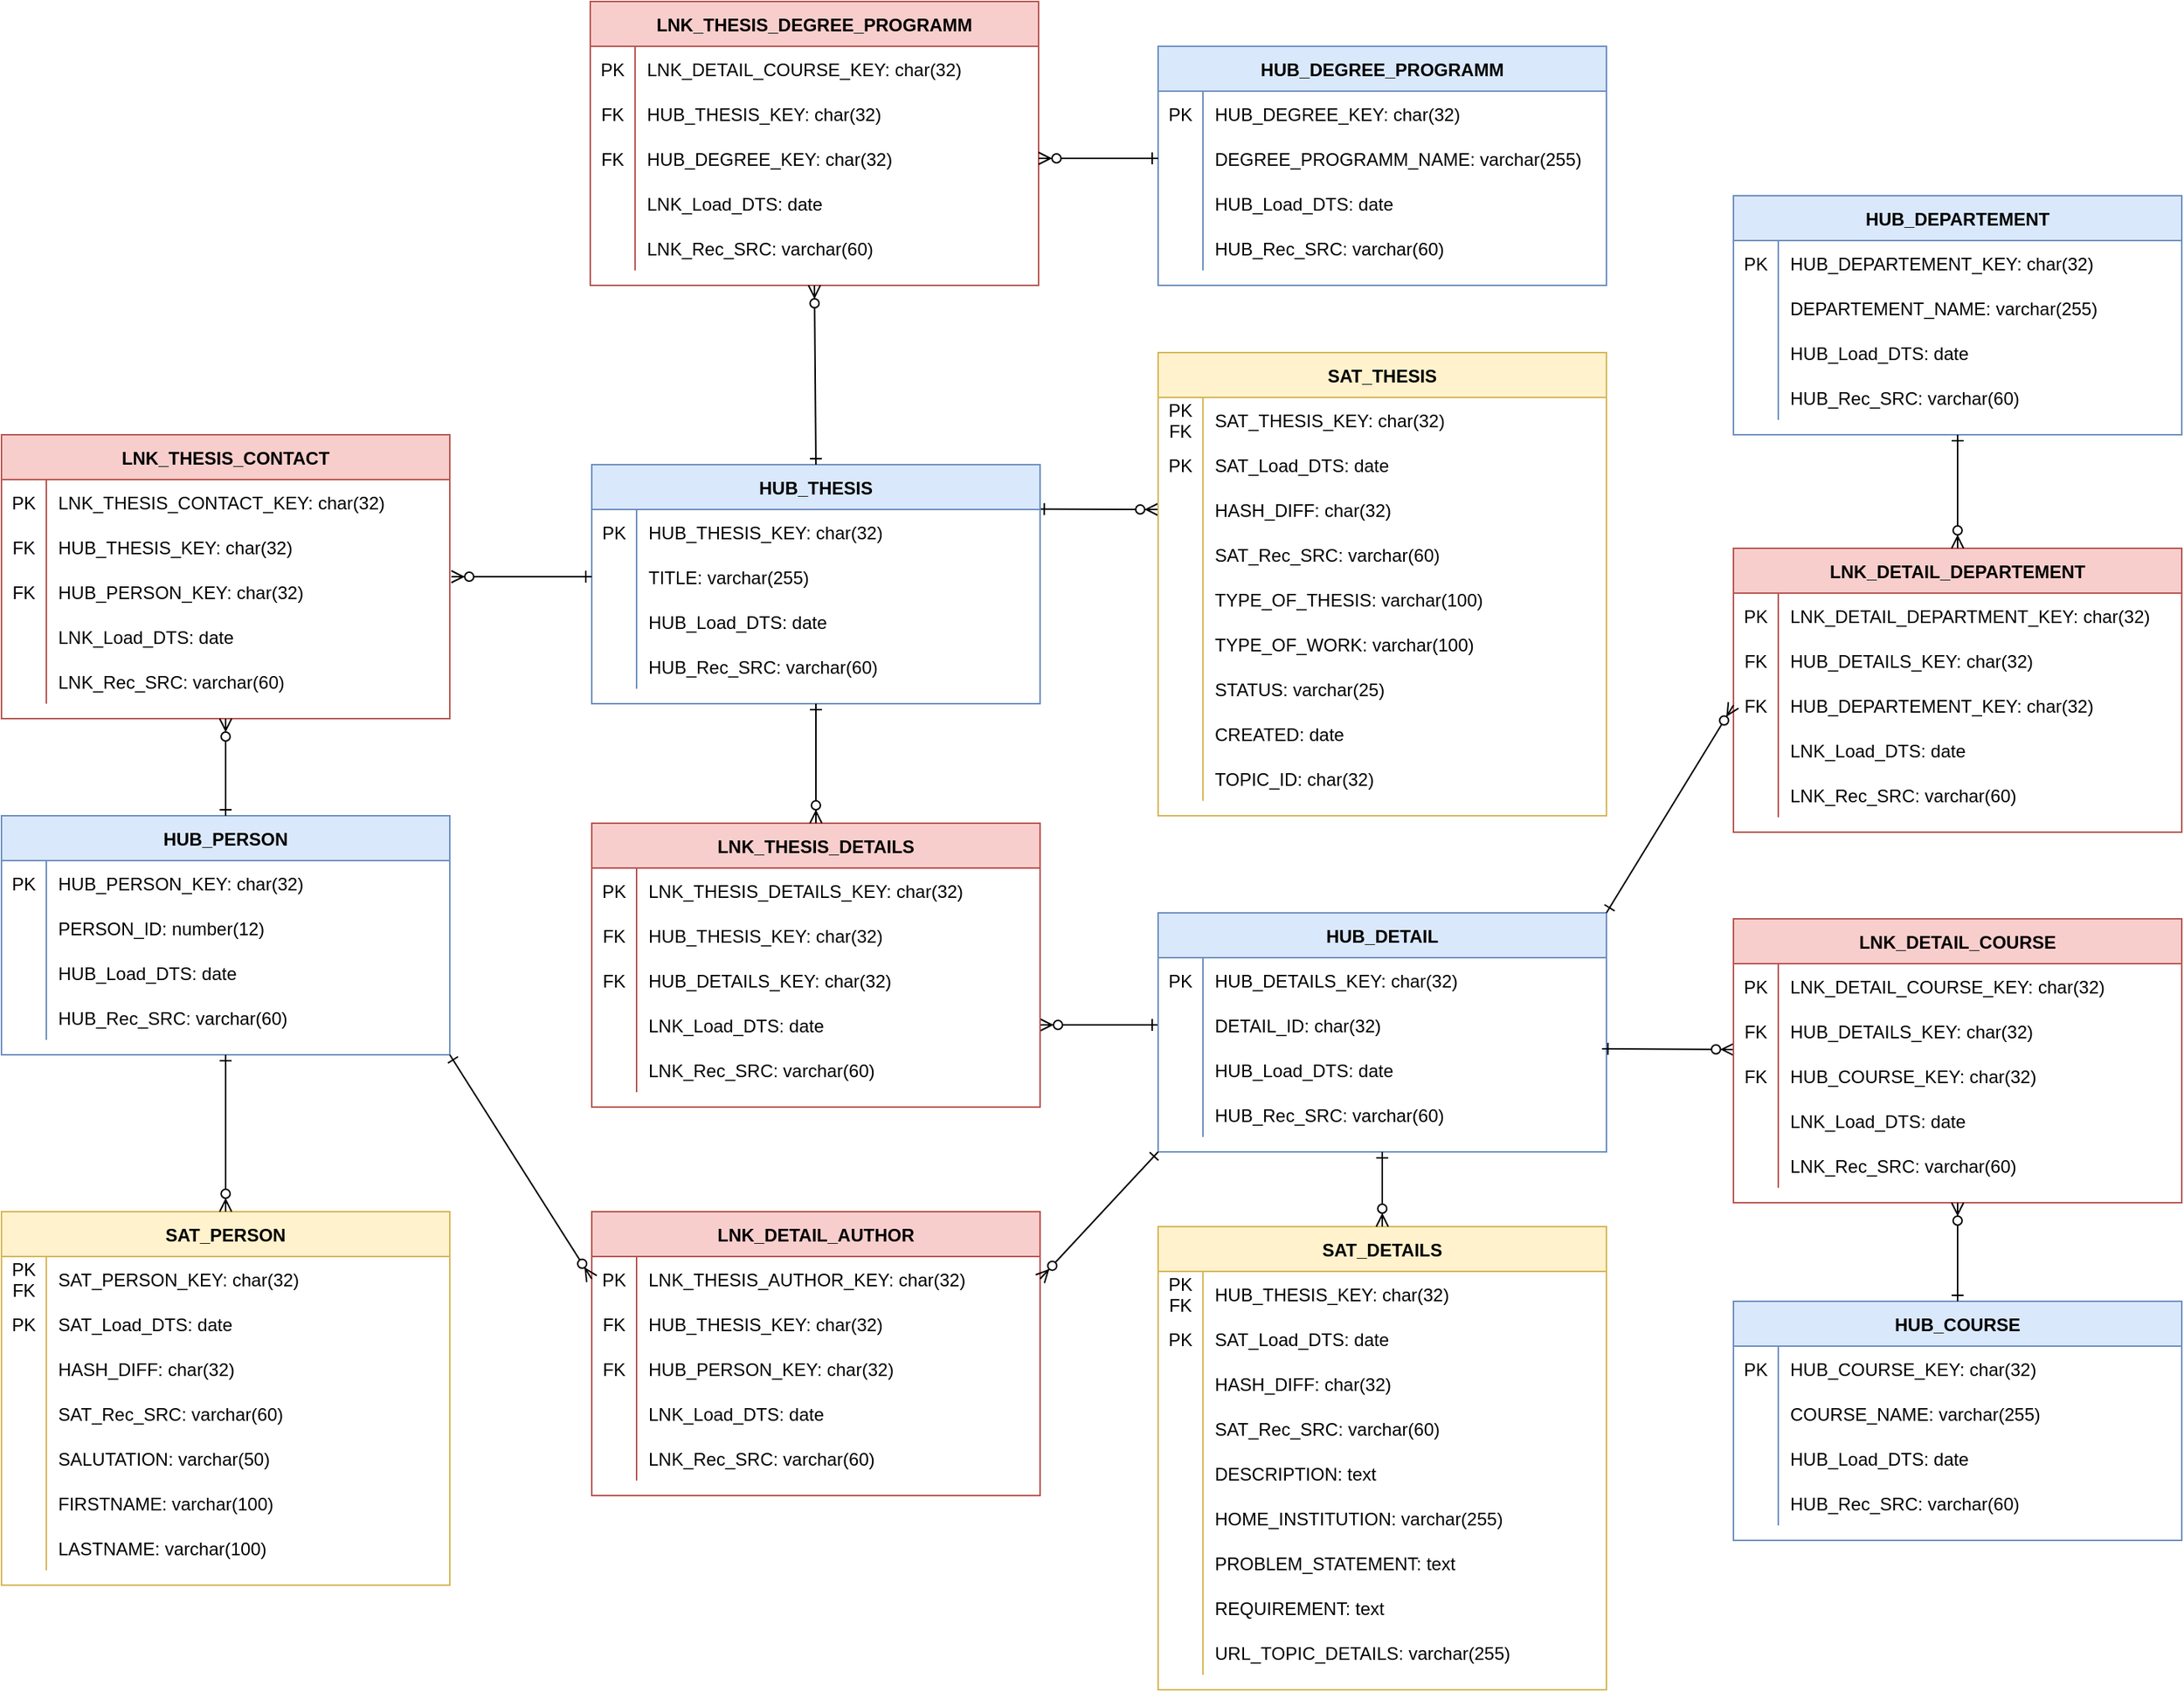 <mxfile version="20.7.4" type="device"><diagram id="R2lEEEUBdFMjLlhIrx00" name="Page-1"><mxGraphModel dx="2320" dy="2199" grid="1" gridSize="10" guides="1" tooltips="1" connect="1" arrows="1" fold="1" page="1" pageScale="1" pageWidth="827" pageHeight="1169" math="0" shadow="0" extFonts="Permanent Marker^https://fonts.googleapis.com/css?family=Permanent+Marker"><root><mxCell id="0"/><mxCell id="1" parent="0"/><mxCell id="C-vyLk0tnHw3VtMMgP7b-1" value="" style="endArrow=ERzeroToMany;startArrow=ERone;endFill=1;startFill=0;entryX=0;entryY=0.5;entryDx=0;entryDy=0;exitX=0.996;exitY=-0.007;exitDx=0;exitDy=0;exitPerimeter=0;" parent="1" source="uXYEBehOEu4AEKCBE8E8-9" target="uXYEBehOEu4AEKCBE8E8-21" edge="1"><mxGeometry width="100" height="100" relative="1" as="geometry"><mxPoint x="370" y="165" as="sourcePoint"/><mxPoint x="460" y="135" as="targetPoint"/></mxGeometry></mxCell><mxCell id="C-vyLk0tnHw3VtMMgP7b-12" value="" style="endArrow=ERzeroToMany;startArrow=ERone;endFill=1;startFill=0;exitX=0;exitY=0.5;exitDx=0;exitDy=0;entryX=1;entryY=0.5;entryDx=0;entryDy=0;" parent="1" source="C-vyLk0tnHw3VtMMgP7b-20" target="uXYEBehOEu4AEKCBE8E8-98" edge="1"><mxGeometry width="100" height="100" relative="1" as="geometry"><mxPoint x="680" y="220" as="sourcePoint"/><mxPoint x="460" y="205" as="targetPoint"/></mxGeometry></mxCell><mxCell id="C-vyLk0tnHw3VtMMgP7b-2" value="SAT_THESIS" style="shape=table;startSize=30;container=1;collapsible=1;childLayout=tableLayout;fixedRows=1;rowLines=0;fontStyle=1;align=center;resizeLast=1;fillColor=#fff2cc;strokeColor=#d6b656;" parent="1" vertex="1"><mxGeometry x="453" y="45" width="300" height="310" as="geometry"/></mxCell><mxCell id="C-vyLk0tnHw3VtMMgP7b-9" value="" style="shape=partialRectangle;collapsible=0;dropTarget=0;pointerEvents=0;fillColor=none;points=[[0,0.5],[1,0.5]];portConstraint=eastwest;top=0;left=0;right=0;bottom=0;" parent="C-vyLk0tnHw3VtMMgP7b-2" vertex="1"><mxGeometry y="30" width="300" height="30" as="geometry"/></mxCell><mxCell id="C-vyLk0tnHw3VtMMgP7b-10" value="PK&#10;FK" style="shape=partialRectangle;overflow=hidden;connectable=0;fillColor=none;top=0;left=0;bottom=0;right=0;" parent="C-vyLk0tnHw3VtMMgP7b-9" vertex="1"><mxGeometry width="30" height="30" as="geometry"><mxRectangle width="30" height="30" as="alternateBounds"/></mxGeometry></mxCell><mxCell id="C-vyLk0tnHw3VtMMgP7b-11" value="SAT_THESIS_KEY: char(32)" style="shape=partialRectangle;overflow=hidden;connectable=0;fillColor=none;top=0;left=0;bottom=0;right=0;align=left;spacingLeft=6;" parent="C-vyLk0tnHw3VtMMgP7b-9" vertex="1"><mxGeometry x="30" width="270" height="30" as="geometry"><mxRectangle width="270" height="30" as="alternateBounds"/></mxGeometry></mxCell><mxCell id="uXYEBehOEu4AEKCBE8E8-210" value="" style="shape=partialRectangle;collapsible=0;dropTarget=0;pointerEvents=0;fillColor=none;points=[[0,0.5],[1,0.5]];portConstraint=eastwest;top=0;left=0;right=0;bottom=0;" vertex="1" parent="C-vyLk0tnHw3VtMMgP7b-2"><mxGeometry y="60" width="300" height="30" as="geometry"/></mxCell><mxCell id="uXYEBehOEu4AEKCBE8E8-211" value="PK" style="shape=partialRectangle;overflow=hidden;connectable=0;fillColor=none;top=0;left=0;bottom=0;right=0;" vertex="1" parent="uXYEBehOEu4AEKCBE8E8-210"><mxGeometry width="30" height="30" as="geometry"><mxRectangle width="30" height="30" as="alternateBounds"/></mxGeometry></mxCell><mxCell id="uXYEBehOEu4AEKCBE8E8-212" value="SAT_Load_DTS: date" style="shape=partialRectangle;overflow=hidden;connectable=0;fillColor=none;top=0;left=0;bottom=0;right=0;align=left;spacingLeft=6;" vertex="1" parent="uXYEBehOEu4AEKCBE8E8-210"><mxGeometry x="30" width="270" height="30" as="geometry"><mxRectangle width="270" height="30" as="alternateBounds"/></mxGeometry></mxCell><mxCell id="uXYEBehOEu4AEKCBE8E8-21" value="" style="shape=partialRectangle;collapsible=0;dropTarget=0;pointerEvents=0;fillColor=none;points=[[0,0.5],[1,0.5]];portConstraint=eastwest;top=0;left=0;right=0;bottom=0;" vertex="1" parent="C-vyLk0tnHw3VtMMgP7b-2"><mxGeometry y="90" width="300" height="30" as="geometry"/></mxCell><mxCell id="uXYEBehOEu4AEKCBE8E8-22" value="" style="shape=partialRectangle;overflow=hidden;connectable=0;fillColor=none;top=0;left=0;bottom=0;right=0;" vertex="1" parent="uXYEBehOEu4AEKCBE8E8-21"><mxGeometry width="30" height="30" as="geometry"><mxRectangle width="30" height="30" as="alternateBounds"/></mxGeometry></mxCell><mxCell id="uXYEBehOEu4AEKCBE8E8-23" value="HASH_DIFF: char(32)" style="shape=partialRectangle;overflow=hidden;connectable=0;fillColor=none;top=0;left=0;bottom=0;right=0;align=left;spacingLeft=6;" vertex="1" parent="uXYEBehOEu4AEKCBE8E8-21"><mxGeometry x="30" width="270" height="30" as="geometry"><mxRectangle width="270" height="30" as="alternateBounds"/></mxGeometry></mxCell><mxCell id="uXYEBehOEu4AEKCBE8E8-24" value="" style="shape=partialRectangle;collapsible=0;dropTarget=0;pointerEvents=0;fillColor=none;points=[[0,0.5],[1,0.5]];portConstraint=eastwest;top=0;left=0;right=0;bottom=0;" vertex="1" parent="C-vyLk0tnHw3VtMMgP7b-2"><mxGeometry y="120" width="300" height="30" as="geometry"/></mxCell><mxCell id="uXYEBehOEu4AEKCBE8E8-25" value="" style="shape=partialRectangle;overflow=hidden;connectable=0;fillColor=none;top=0;left=0;bottom=0;right=0;" vertex="1" parent="uXYEBehOEu4AEKCBE8E8-24"><mxGeometry width="30" height="30" as="geometry"><mxRectangle width="30" height="30" as="alternateBounds"/></mxGeometry></mxCell><mxCell id="uXYEBehOEu4AEKCBE8E8-26" value="SAT_Rec_SRC: varchar(60)" style="shape=partialRectangle;overflow=hidden;connectable=0;fillColor=none;top=0;left=0;bottom=0;right=0;align=left;spacingLeft=6;" vertex="1" parent="uXYEBehOEu4AEKCBE8E8-24"><mxGeometry x="30" width="270" height="30" as="geometry"><mxRectangle width="270" height="30" as="alternateBounds"/></mxGeometry></mxCell><mxCell id="uXYEBehOEu4AEKCBE8E8-30" value="" style="shape=partialRectangle;collapsible=0;dropTarget=0;pointerEvents=0;fillColor=none;points=[[0,0.5],[1,0.5]];portConstraint=eastwest;top=0;left=0;right=0;bottom=0;" vertex="1" parent="C-vyLk0tnHw3VtMMgP7b-2"><mxGeometry y="150" width="300" height="30" as="geometry"/></mxCell><mxCell id="uXYEBehOEu4AEKCBE8E8-31" value="" style="shape=partialRectangle;overflow=hidden;connectable=0;fillColor=none;top=0;left=0;bottom=0;right=0;" vertex="1" parent="uXYEBehOEu4AEKCBE8E8-30"><mxGeometry width="30" height="30" as="geometry"><mxRectangle width="30" height="30" as="alternateBounds"/></mxGeometry></mxCell><mxCell id="uXYEBehOEu4AEKCBE8E8-32" value="TYPE_OF_THESIS: varchar(100)" style="shape=partialRectangle;overflow=hidden;connectable=0;fillColor=none;top=0;left=0;bottom=0;right=0;align=left;spacingLeft=6;" vertex="1" parent="uXYEBehOEu4AEKCBE8E8-30"><mxGeometry x="30" width="270" height="30" as="geometry"><mxRectangle width="270" height="30" as="alternateBounds"/></mxGeometry></mxCell><mxCell id="uXYEBehOEu4AEKCBE8E8-33" value="" style="shape=partialRectangle;collapsible=0;dropTarget=0;pointerEvents=0;fillColor=none;points=[[0,0.5],[1,0.5]];portConstraint=eastwest;top=0;left=0;right=0;bottom=0;" vertex="1" parent="C-vyLk0tnHw3VtMMgP7b-2"><mxGeometry y="180" width="300" height="30" as="geometry"/></mxCell><mxCell id="uXYEBehOEu4AEKCBE8E8-34" value="" style="shape=partialRectangle;overflow=hidden;connectable=0;fillColor=none;top=0;left=0;bottom=0;right=0;" vertex="1" parent="uXYEBehOEu4AEKCBE8E8-33"><mxGeometry width="30" height="30" as="geometry"><mxRectangle width="30" height="30" as="alternateBounds"/></mxGeometry></mxCell><mxCell id="uXYEBehOEu4AEKCBE8E8-35" value="TYPE_OF_WORK: varchar(100)" style="shape=partialRectangle;overflow=hidden;connectable=0;fillColor=none;top=0;left=0;bottom=0;right=0;align=left;spacingLeft=6;" vertex="1" parent="uXYEBehOEu4AEKCBE8E8-33"><mxGeometry x="30" width="270" height="30" as="geometry"><mxRectangle width="270" height="30" as="alternateBounds"/></mxGeometry></mxCell><mxCell id="uXYEBehOEu4AEKCBE8E8-52" value="" style="shape=partialRectangle;collapsible=0;dropTarget=0;pointerEvents=0;fillColor=none;points=[[0,0.5],[1,0.5]];portConstraint=eastwest;top=0;left=0;right=0;bottom=0;" vertex="1" parent="C-vyLk0tnHw3VtMMgP7b-2"><mxGeometry y="210" width="300" height="30" as="geometry"/></mxCell><mxCell id="uXYEBehOEu4AEKCBE8E8-53" value="" style="shape=partialRectangle;overflow=hidden;connectable=0;fillColor=none;top=0;left=0;bottom=0;right=0;" vertex="1" parent="uXYEBehOEu4AEKCBE8E8-52"><mxGeometry width="30" height="30" as="geometry"><mxRectangle width="30" height="30" as="alternateBounds"/></mxGeometry></mxCell><mxCell id="uXYEBehOEu4AEKCBE8E8-54" value="STATUS: varchar(25)" style="shape=partialRectangle;overflow=hidden;connectable=0;fillColor=none;top=0;left=0;bottom=0;right=0;align=left;spacingLeft=6;" vertex="1" parent="uXYEBehOEu4AEKCBE8E8-52"><mxGeometry x="30" width="270" height="30" as="geometry"><mxRectangle width="270" height="30" as="alternateBounds"/></mxGeometry></mxCell><mxCell id="uXYEBehOEu4AEKCBE8E8-55" value="" style="shape=partialRectangle;collapsible=0;dropTarget=0;pointerEvents=0;fillColor=none;points=[[0,0.5],[1,0.5]];portConstraint=eastwest;top=0;left=0;right=0;bottom=0;" vertex="1" parent="C-vyLk0tnHw3VtMMgP7b-2"><mxGeometry y="240" width="300" height="30" as="geometry"/></mxCell><mxCell id="uXYEBehOEu4AEKCBE8E8-56" value="" style="shape=partialRectangle;overflow=hidden;connectable=0;fillColor=none;top=0;left=0;bottom=0;right=0;" vertex="1" parent="uXYEBehOEu4AEKCBE8E8-55"><mxGeometry width="30" height="30" as="geometry"><mxRectangle width="30" height="30" as="alternateBounds"/></mxGeometry></mxCell><mxCell id="uXYEBehOEu4AEKCBE8E8-57" value="CREATED: date" style="shape=partialRectangle;overflow=hidden;connectable=0;fillColor=none;top=0;left=0;bottom=0;right=0;align=left;spacingLeft=6;" vertex="1" parent="uXYEBehOEu4AEKCBE8E8-55"><mxGeometry x="30" width="270" height="30" as="geometry"><mxRectangle width="270" height="30" as="alternateBounds"/></mxGeometry></mxCell><mxCell id="uXYEBehOEu4AEKCBE8E8-219" value="" style="shape=partialRectangle;collapsible=0;dropTarget=0;pointerEvents=0;fillColor=none;points=[[0,0.5],[1,0.5]];portConstraint=eastwest;top=0;left=0;right=0;bottom=0;" vertex="1" parent="C-vyLk0tnHw3VtMMgP7b-2"><mxGeometry y="270" width="300" height="30" as="geometry"/></mxCell><mxCell id="uXYEBehOEu4AEKCBE8E8-220" value="" style="shape=partialRectangle;overflow=hidden;connectable=0;fillColor=none;top=0;left=0;bottom=0;right=0;" vertex="1" parent="uXYEBehOEu4AEKCBE8E8-219"><mxGeometry width="30" height="30" as="geometry"><mxRectangle width="30" height="30" as="alternateBounds"/></mxGeometry></mxCell><mxCell id="uXYEBehOEu4AEKCBE8E8-221" value="TOPIC_ID: char(32)" style="shape=partialRectangle;overflow=hidden;connectable=0;fillColor=none;top=0;left=0;bottom=0;right=0;align=left;spacingLeft=6;" vertex="1" parent="uXYEBehOEu4AEKCBE8E8-219"><mxGeometry x="30" width="270" height="30" as="geometry"><mxRectangle width="270" height="30" as="alternateBounds"/></mxGeometry></mxCell><mxCell id="C-vyLk0tnHw3VtMMgP7b-13" value="HUB_DETAIL" style="shape=table;startSize=30;container=1;collapsible=1;childLayout=tableLayout;fixedRows=1;rowLines=0;fontStyle=1;align=center;resizeLast=1;fillColor=#dae8fc;strokeColor=#6c8ebf;" parent="1" vertex="1"><mxGeometry x="453" y="420" width="300" height="160" as="geometry"/></mxCell><mxCell id="C-vyLk0tnHw3VtMMgP7b-17" value="" style="shape=partialRectangle;collapsible=0;dropTarget=0;pointerEvents=0;fillColor=none;points=[[0,0.5],[1,0.5]];portConstraint=eastwest;top=0;left=0;right=0;bottom=0;" parent="C-vyLk0tnHw3VtMMgP7b-13" vertex="1"><mxGeometry y="30" width="300" height="30" as="geometry"/></mxCell><mxCell id="C-vyLk0tnHw3VtMMgP7b-18" value="PK" style="shape=partialRectangle;overflow=hidden;connectable=0;fillColor=none;top=0;left=0;bottom=0;right=0;" parent="C-vyLk0tnHw3VtMMgP7b-17" vertex="1"><mxGeometry width="30" height="30" as="geometry"><mxRectangle width="30" height="30" as="alternateBounds"/></mxGeometry></mxCell><mxCell id="C-vyLk0tnHw3VtMMgP7b-19" value="HUB_DETAILS_KEY: char(32)" style="shape=partialRectangle;overflow=hidden;connectable=0;fillColor=none;top=0;left=0;bottom=0;right=0;align=left;spacingLeft=6;" parent="C-vyLk0tnHw3VtMMgP7b-17" vertex="1"><mxGeometry x="30" width="270" height="30" as="geometry"><mxRectangle width="270" height="30" as="alternateBounds"/></mxGeometry></mxCell><mxCell id="C-vyLk0tnHw3VtMMgP7b-20" value="" style="shape=partialRectangle;collapsible=0;dropTarget=0;pointerEvents=0;fillColor=none;points=[[0,0.5],[1,0.5]];portConstraint=eastwest;top=0;left=0;right=0;bottom=0;" parent="C-vyLk0tnHw3VtMMgP7b-13" vertex="1"><mxGeometry y="60" width="300" height="30" as="geometry"/></mxCell><mxCell id="C-vyLk0tnHw3VtMMgP7b-21" value="" style="shape=partialRectangle;overflow=hidden;connectable=0;fillColor=none;top=0;left=0;bottom=0;right=0;" parent="C-vyLk0tnHw3VtMMgP7b-20" vertex="1"><mxGeometry width="30" height="30" as="geometry"><mxRectangle width="30" height="30" as="alternateBounds"/></mxGeometry></mxCell><mxCell id="C-vyLk0tnHw3VtMMgP7b-22" value="DETAIL_ID: char(32)" style="shape=partialRectangle;overflow=hidden;connectable=0;fillColor=none;top=0;left=0;bottom=0;right=0;align=left;spacingLeft=6;" parent="C-vyLk0tnHw3VtMMgP7b-20" vertex="1"><mxGeometry x="30" width="270" height="30" as="geometry"><mxRectangle width="270" height="30" as="alternateBounds"/></mxGeometry></mxCell><mxCell id="uXYEBehOEu4AEKCBE8E8-58" value="" style="shape=partialRectangle;collapsible=0;dropTarget=0;pointerEvents=0;fillColor=none;points=[[0,0.5],[1,0.5]];portConstraint=eastwest;top=0;left=0;right=0;bottom=0;" vertex="1" parent="C-vyLk0tnHw3VtMMgP7b-13"><mxGeometry y="90" width="300" height="30" as="geometry"/></mxCell><mxCell id="uXYEBehOEu4AEKCBE8E8-59" value="" style="shape=partialRectangle;overflow=hidden;connectable=0;fillColor=none;top=0;left=0;bottom=0;right=0;" vertex="1" parent="uXYEBehOEu4AEKCBE8E8-58"><mxGeometry width="30" height="30" as="geometry"><mxRectangle width="30" height="30" as="alternateBounds"/></mxGeometry></mxCell><mxCell id="uXYEBehOEu4AEKCBE8E8-60" value="HUB_Load_DTS: date" style="shape=partialRectangle;overflow=hidden;connectable=0;fillColor=none;top=0;left=0;bottom=0;right=0;align=left;spacingLeft=6;" vertex="1" parent="uXYEBehOEu4AEKCBE8E8-58"><mxGeometry x="30" width="270" height="30" as="geometry"><mxRectangle width="270" height="30" as="alternateBounds"/></mxGeometry></mxCell><mxCell id="uXYEBehOEu4AEKCBE8E8-61" value="" style="shape=partialRectangle;collapsible=0;dropTarget=0;pointerEvents=0;fillColor=none;points=[[0,0.5],[1,0.5]];portConstraint=eastwest;top=0;left=0;right=0;bottom=0;" vertex="1" parent="C-vyLk0tnHw3VtMMgP7b-13"><mxGeometry y="120" width="300" height="30" as="geometry"/></mxCell><mxCell id="uXYEBehOEu4AEKCBE8E8-62" value="" style="shape=partialRectangle;overflow=hidden;connectable=0;fillColor=none;top=0;left=0;bottom=0;right=0;" vertex="1" parent="uXYEBehOEu4AEKCBE8E8-61"><mxGeometry width="30" height="30" as="geometry"><mxRectangle width="30" height="30" as="alternateBounds"/></mxGeometry></mxCell><mxCell id="uXYEBehOEu4AEKCBE8E8-63" value="HUB_Rec_SRC: varchar(60)" style="shape=partialRectangle;overflow=hidden;connectable=0;fillColor=none;top=0;left=0;bottom=0;right=0;align=left;spacingLeft=6;" vertex="1" parent="uXYEBehOEu4AEKCBE8E8-61"><mxGeometry x="30" width="270" height="30" as="geometry"><mxRectangle width="270" height="30" as="alternateBounds"/></mxGeometry></mxCell><mxCell id="C-vyLk0tnHw3VtMMgP7b-23" value="HUB_THESIS" style="shape=table;startSize=30;container=1;collapsible=1;childLayout=tableLayout;fixedRows=1;rowLines=0;fontStyle=1;align=center;resizeLast=1;fillColor=#dae8fc;strokeColor=#6c8ebf;" parent="1" vertex="1"><mxGeometry x="74" y="120" width="300" height="160" as="geometry"/></mxCell><mxCell id="uXYEBehOEu4AEKCBE8E8-9" value="" style="shape=partialRectangle;collapsible=0;dropTarget=0;pointerEvents=0;fillColor=none;points=[[0,0.5],[1,0.5]];portConstraint=eastwest;top=0;left=0;right=0;bottom=0;" vertex="1" parent="C-vyLk0tnHw3VtMMgP7b-23"><mxGeometry y="30" width="300" height="30" as="geometry"/></mxCell><mxCell id="uXYEBehOEu4AEKCBE8E8-10" value="PK" style="shape=partialRectangle;overflow=hidden;connectable=0;fillColor=none;top=0;left=0;bottom=0;right=0;" vertex="1" parent="uXYEBehOEu4AEKCBE8E8-9"><mxGeometry width="30" height="30" as="geometry"><mxRectangle width="30" height="30" as="alternateBounds"/></mxGeometry></mxCell><mxCell id="uXYEBehOEu4AEKCBE8E8-11" value="HUB_THESIS_KEY: char(32)" style="shape=partialRectangle;overflow=hidden;connectable=0;fillColor=none;top=0;left=0;bottom=0;right=0;align=left;spacingLeft=6;" vertex="1" parent="uXYEBehOEu4AEKCBE8E8-9"><mxGeometry x="30" width="270" height="30" as="geometry"><mxRectangle width="270" height="30" as="alternateBounds"/></mxGeometry></mxCell><mxCell id="uXYEBehOEu4AEKCBE8E8-12" value="" style="shape=partialRectangle;collapsible=0;dropTarget=0;pointerEvents=0;fillColor=none;points=[[0,0.5],[1,0.5]];portConstraint=eastwest;top=0;left=0;right=0;bottom=0;" vertex="1" parent="C-vyLk0tnHw3VtMMgP7b-23"><mxGeometry y="60" width="300" height="30" as="geometry"/></mxCell><mxCell id="uXYEBehOEu4AEKCBE8E8-13" value="" style="shape=partialRectangle;overflow=hidden;connectable=0;fillColor=none;top=0;left=0;bottom=0;right=0;" vertex="1" parent="uXYEBehOEu4AEKCBE8E8-12"><mxGeometry width="30" height="30" as="geometry"><mxRectangle width="30" height="30" as="alternateBounds"/></mxGeometry></mxCell><mxCell id="uXYEBehOEu4AEKCBE8E8-14" value="TITLE: varchar(255)" style="shape=partialRectangle;overflow=hidden;connectable=0;fillColor=none;top=0;left=0;bottom=0;right=0;align=left;spacingLeft=6;" vertex="1" parent="uXYEBehOEu4AEKCBE8E8-12"><mxGeometry x="30" width="270" height="30" as="geometry"><mxRectangle width="270" height="30" as="alternateBounds"/></mxGeometry></mxCell><mxCell id="uXYEBehOEu4AEKCBE8E8-15" value="" style="shape=partialRectangle;collapsible=0;dropTarget=0;pointerEvents=0;fillColor=none;points=[[0,0.5],[1,0.5]];portConstraint=eastwest;top=0;left=0;right=0;bottom=0;" vertex="1" parent="C-vyLk0tnHw3VtMMgP7b-23"><mxGeometry y="90" width="300" height="30" as="geometry"/></mxCell><mxCell id="uXYEBehOEu4AEKCBE8E8-16" value="" style="shape=partialRectangle;overflow=hidden;connectable=0;fillColor=none;top=0;left=0;bottom=0;right=0;" vertex="1" parent="uXYEBehOEu4AEKCBE8E8-15"><mxGeometry width="30" height="30" as="geometry"><mxRectangle width="30" height="30" as="alternateBounds"/></mxGeometry></mxCell><mxCell id="uXYEBehOEu4AEKCBE8E8-17" value="HUB_Load_DTS: date" style="shape=partialRectangle;overflow=hidden;connectable=0;fillColor=none;top=0;left=0;bottom=0;right=0;align=left;spacingLeft=6;" vertex="1" parent="uXYEBehOEu4AEKCBE8E8-15"><mxGeometry x="30" width="270" height="30" as="geometry"><mxRectangle width="270" height="30" as="alternateBounds"/></mxGeometry></mxCell><mxCell id="C-vyLk0tnHw3VtMMgP7b-27" value="" style="shape=partialRectangle;collapsible=0;dropTarget=0;pointerEvents=0;fillColor=none;points=[[0,0.5],[1,0.5]];portConstraint=eastwest;top=0;left=0;right=0;bottom=0;" parent="C-vyLk0tnHw3VtMMgP7b-23" vertex="1"><mxGeometry y="120" width="300" height="30" as="geometry"/></mxCell><mxCell id="C-vyLk0tnHw3VtMMgP7b-28" value="" style="shape=partialRectangle;overflow=hidden;connectable=0;fillColor=none;top=0;left=0;bottom=0;right=0;" parent="C-vyLk0tnHw3VtMMgP7b-27" vertex="1"><mxGeometry width="30" height="30" as="geometry"><mxRectangle width="30" height="30" as="alternateBounds"/></mxGeometry></mxCell><mxCell id="C-vyLk0tnHw3VtMMgP7b-29" value="HUB_Rec_SRC: varchar(60)" style="shape=partialRectangle;overflow=hidden;connectable=0;fillColor=none;top=0;left=0;bottom=0;right=0;align=left;spacingLeft=6;" parent="C-vyLk0tnHw3VtMMgP7b-27" vertex="1"><mxGeometry x="30" width="270" height="30" as="geometry"><mxRectangle width="270" height="30" as="alternateBounds"/></mxGeometry></mxCell><mxCell id="uXYEBehOEu4AEKCBE8E8-39" value="HUB_PERSON" style="shape=table;startSize=30;container=1;collapsible=1;childLayout=tableLayout;fixedRows=1;rowLines=0;fontStyle=1;align=center;resizeLast=1;fillColor=#dae8fc;strokeColor=#6c8ebf;" vertex="1" parent="1"><mxGeometry x="-321" y="355" width="300" height="160" as="geometry"/></mxCell><mxCell id="uXYEBehOEu4AEKCBE8E8-40" value="" style="shape=partialRectangle;collapsible=0;dropTarget=0;pointerEvents=0;fillColor=none;points=[[0,0.5],[1,0.5]];portConstraint=eastwest;top=0;left=0;right=0;bottom=0;" vertex="1" parent="uXYEBehOEu4AEKCBE8E8-39"><mxGeometry y="30" width="300" height="30" as="geometry"/></mxCell><mxCell id="uXYEBehOEu4AEKCBE8E8-41" value="PK" style="shape=partialRectangle;overflow=hidden;connectable=0;fillColor=none;top=0;left=0;bottom=0;right=0;" vertex="1" parent="uXYEBehOEu4AEKCBE8E8-40"><mxGeometry width="30" height="30" as="geometry"><mxRectangle width="30" height="30" as="alternateBounds"/></mxGeometry></mxCell><mxCell id="uXYEBehOEu4AEKCBE8E8-42" value="HUB_PERSON_KEY: char(32)" style="shape=partialRectangle;overflow=hidden;connectable=0;fillColor=none;top=0;left=0;bottom=0;right=0;align=left;spacingLeft=6;" vertex="1" parent="uXYEBehOEu4AEKCBE8E8-40"><mxGeometry x="30" width="270" height="30" as="geometry"><mxRectangle width="270" height="30" as="alternateBounds"/></mxGeometry></mxCell><mxCell id="uXYEBehOEu4AEKCBE8E8-43" value="" style="shape=partialRectangle;collapsible=0;dropTarget=0;pointerEvents=0;fillColor=none;points=[[0,0.5],[1,0.5]];portConstraint=eastwest;top=0;left=0;right=0;bottom=0;" vertex="1" parent="uXYEBehOEu4AEKCBE8E8-39"><mxGeometry y="60" width="300" height="30" as="geometry"/></mxCell><mxCell id="uXYEBehOEu4AEKCBE8E8-44" value="" style="shape=partialRectangle;overflow=hidden;connectable=0;fillColor=none;top=0;left=0;bottom=0;right=0;" vertex="1" parent="uXYEBehOEu4AEKCBE8E8-43"><mxGeometry width="30" height="30" as="geometry"><mxRectangle width="30" height="30" as="alternateBounds"/></mxGeometry></mxCell><mxCell id="uXYEBehOEu4AEKCBE8E8-45" value="PERSON_ID: number(12)" style="shape=partialRectangle;overflow=hidden;connectable=0;fillColor=none;top=0;left=0;bottom=0;right=0;align=left;spacingLeft=6;" vertex="1" parent="uXYEBehOEu4AEKCBE8E8-43"><mxGeometry x="30" width="270" height="30" as="geometry"><mxRectangle width="270" height="30" as="alternateBounds"/></mxGeometry></mxCell><mxCell id="uXYEBehOEu4AEKCBE8E8-46" value="" style="shape=partialRectangle;collapsible=0;dropTarget=0;pointerEvents=0;fillColor=none;points=[[0,0.5],[1,0.5]];portConstraint=eastwest;top=0;left=0;right=0;bottom=0;" vertex="1" parent="uXYEBehOEu4AEKCBE8E8-39"><mxGeometry y="90" width="300" height="30" as="geometry"/></mxCell><mxCell id="uXYEBehOEu4AEKCBE8E8-47" value="" style="shape=partialRectangle;overflow=hidden;connectable=0;fillColor=none;top=0;left=0;bottom=0;right=0;" vertex="1" parent="uXYEBehOEu4AEKCBE8E8-46"><mxGeometry width="30" height="30" as="geometry"><mxRectangle width="30" height="30" as="alternateBounds"/></mxGeometry></mxCell><mxCell id="uXYEBehOEu4AEKCBE8E8-48" value="HUB_Load_DTS: date" style="shape=partialRectangle;overflow=hidden;connectable=0;fillColor=none;top=0;left=0;bottom=0;right=0;align=left;spacingLeft=6;" vertex="1" parent="uXYEBehOEu4AEKCBE8E8-46"><mxGeometry x="30" width="270" height="30" as="geometry"><mxRectangle width="270" height="30" as="alternateBounds"/></mxGeometry></mxCell><mxCell id="uXYEBehOEu4AEKCBE8E8-49" value="" style="shape=partialRectangle;collapsible=0;dropTarget=0;pointerEvents=0;fillColor=none;points=[[0,0.5],[1,0.5]];portConstraint=eastwest;top=0;left=0;right=0;bottom=0;" vertex="1" parent="uXYEBehOEu4AEKCBE8E8-39"><mxGeometry y="120" width="300" height="30" as="geometry"/></mxCell><mxCell id="uXYEBehOEu4AEKCBE8E8-50" value="" style="shape=partialRectangle;overflow=hidden;connectable=0;fillColor=none;top=0;left=0;bottom=0;right=0;" vertex="1" parent="uXYEBehOEu4AEKCBE8E8-49"><mxGeometry width="30" height="30" as="geometry"><mxRectangle width="30" height="30" as="alternateBounds"/></mxGeometry></mxCell><mxCell id="uXYEBehOEu4AEKCBE8E8-51" value="HUB_Rec_SRC: varchar(60)" style="shape=partialRectangle;overflow=hidden;connectable=0;fillColor=none;top=0;left=0;bottom=0;right=0;align=left;spacingLeft=6;" vertex="1" parent="uXYEBehOEu4AEKCBE8E8-49"><mxGeometry x="30" width="270" height="30" as="geometry"><mxRectangle width="270" height="30" as="alternateBounds"/></mxGeometry></mxCell><mxCell id="uXYEBehOEu4AEKCBE8E8-64" value="SAT_DETAILS" style="shape=table;startSize=30;container=1;collapsible=1;childLayout=tableLayout;fixedRows=1;rowLines=0;fontStyle=1;align=center;resizeLast=1;fillColor=#fff2cc;strokeColor=#d6b656;" vertex="1" parent="1"><mxGeometry x="453" y="630" width="300" height="310" as="geometry"/></mxCell><mxCell id="uXYEBehOEu4AEKCBE8E8-65" value="" style="shape=partialRectangle;collapsible=0;dropTarget=0;pointerEvents=0;fillColor=none;points=[[0,0.5],[1,0.5]];portConstraint=eastwest;top=0;left=0;right=0;bottom=0;" vertex="1" parent="uXYEBehOEu4AEKCBE8E8-64"><mxGeometry y="30" width="300" height="30" as="geometry"/></mxCell><mxCell id="uXYEBehOEu4AEKCBE8E8-66" value="PK&#10;FK" style="shape=partialRectangle;overflow=hidden;connectable=0;fillColor=none;top=0;left=0;bottom=0;right=0;" vertex="1" parent="uXYEBehOEu4AEKCBE8E8-65"><mxGeometry width="30" height="30" as="geometry"><mxRectangle width="30" height="30" as="alternateBounds"/></mxGeometry></mxCell><mxCell id="uXYEBehOEu4AEKCBE8E8-67" value="HUB_THESIS_KEY: char(32)" style="shape=partialRectangle;overflow=hidden;connectable=0;fillColor=none;top=0;left=0;bottom=0;right=0;align=left;spacingLeft=6;" vertex="1" parent="uXYEBehOEu4AEKCBE8E8-65"><mxGeometry x="30" width="270" height="30" as="geometry"><mxRectangle width="270" height="30" as="alternateBounds"/></mxGeometry></mxCell><mxCell id="uXYEBehOEu4AEKCBE8E8-68" value="" style="shape=partialRectangle;collapsible=0;dropTarget=0;pointerEvents=0;fillColor=none;points=[[0,0.5],[1,0.5]];portConstraint=eastwest;top=0;left=0;right=0;bottom=0;" vertex="1" parent="uXYEBehOEu4AEKCBE8E8-64"><mxGeometry y="60" width="300" height="30" as="geometry"/></mxCell><mxCell id="uXYEBehOEu4AEKCBE8E8-69" value="PK" style="shape=partialRectangle;overflow=hidden;connectable=0;fillColor=none;top=0;left=0;bottom=0;right=0;" vertex="1" parent="uXYEBehOEu4AEKCBE8E8-68"><mxGeometry width="30" height="30" as="geometry"><mxRectangle width="30" height="30" as="alternateBounds"/></mxGeometry></mxCell><mxCell id="uXYEBehOEu4AEKCBE8E8-70" value="SAT_Load_DTS: date" style="shape=partialRectangle;overflow=hidden;connectable=0;fillColor=none;top=0;left=0;bottom=0;right=0;align=left;spacingLeft=6;" vertex="1" parent="uXYEBehOEu4AEKCBE8E8-68"><mxGeometry x="30" width="270" height="30" as="geometry"><mxRectangle width="270" height="30" as="alternateBounds"/></mxGeometry></mxCell><mxCell id="uXYEBehOEu4AEKCBE8E8-71" value="" style="shape=partialRectangle;collapsible=0;dropTarget=0;pointerEvents=0;fillColor=none;points=[[0,0.5],[1,0.5]];portConstraint=eastwest;top=0;left=0;right=0;bottom=0;" vertex="1" parent="uXYEBehOEu4AEKCBE8E8-64"><mxGeometry y="90" width="300" height="30" as="geometry"/></mxCell><mxCell id="uXYEBehOEu4AEKCBE8E8-72" value="" style="shape=partialRectangle;overflow=hidden;connectable=0;fillColor=none;top=0;left=0;bottom=0;right=0;" vertex="1" parent="uXYEBehOEu4AEKCBE8E8-71"><mxGeometry width="30" height="30" as="geometry"><mxRectangle width="30" height="30" as="alternateBounds"/></mxGeometry></mxCell><mxCell id="uXYEBehOEu4AEKCBE8E8-73" value="HASH_DIFF: char(32)" style="shape=partialRectangle;overflow=hidden;connectable=0;fillColor=none;top=0;left=0;bottom=0;right=0;align=left;spacingLeft=6;" vertex="1" parent="uXYEBehOEu4AEKCBE8E8-71"><mxGeometry x="30" width="270" height="30" as="geometry"><mxRectangle width="270" height="30" as="alternateBounds"/></mxGeometry></mxCell><mxCell id="uXYEBehOEu4AEKCBE8E8-74" value="" style="shape=partialRectangle;collapsible=0;dropTarget=0;pointerEvents=0;fillColor=none;points=[[0,0.5],[1,0.5]];portConstraint=eastwest;top=0;left=0;right=0;bottom=0;" vertex="1" parent="uXYEBehOEu4AEKCBE8E8-64"><mxGeometry y="120" width="300" height="30" as="geometry"/></mxCell><mxCell id="uXYEBehOEu4AEKCBE8E8-75" value="" style="shape=partialRectangle;overflow=hidden;connectable=0;fillColor=none;top=0;left=0;bottom=0;right=0;" vertex="1" parent="uXYEBehOEu4AEKCBE8E8-74"><mxGeometry width="30" height="30" as="geometry"><mxRectangle width="30" height="30" as="alternateBounds"/></mxGeometry></mxCell><mxCell id="uXYEBehOEu4AEKCBE8E8-76" value="SAT_Rec_SRC: varchar(60)" style="shape=partialRectangle;overflow=hidden;connectable=0;fillColor=none;top=0;left=0;bottom=0;right=0;align=left;spacingLeft=6;" vertex="1" parent="uXYEBehOEu4AEKCBE8E8-74"><mxGeometry x="30" width="270" height="30" as="geometry"><mxRectangle width="270" height="30" as="alternateBounds"/></mxGeometry></mxCell><mxCell id="uXYEBehOEu4AEKCBE8E8-77" value="" style="shape=partialRectangle;collapsible=0;dropTarget=0;pointerEvents=0;fillColor=none;points=[[0,0.5],[1,0.5]];portConstraint=eastwest;top=0;left=0;right=0;bottom=0;" vertex="1" parent="uXYEBehOEu4AEKCBE8E8-64"><mxGeometry y="150" width="300" height="30" as="geometry"/></mxCell><mxCell id="uXYEBehOEu4AEKCBE8E8-78" value="" style="shape=partialRectangle;overflow=hidden;connectable=0;fillColor=none;top=0;left=0;bottom=0;right=0;" vertex="1" parent="uXYEBehOEu4AEKCBE8E8-77"><mxGeometry width="30" height="30" as="geometry"><mxRectangle width="30" height="30" as="alternateBounds"/></mxGeometry></mxCell><mxCell id="uXYEBehOEu4AEKCBE8E8-79" value="DESCRIPTION: text" style="shape=partialRectangle;overflow=hidden;connectable=0;fillColor=none;top=0;left=0;bottom=0;right=0;align=left;spacingLeft=6;" vertex="1" parent="uXYEBehOEu4AEKCBE8E8-77"><mxGeometry x="30" width="270" height="30" as="geometry"><mxRectangle width="270" height="30" as="alternateBounds"/></mxGeometry></mxCell><mxCell id="uXYEBehOEu4AEKCBE8E8-80" value="" style="shape=partialRectangle;collapsible=0;dropTarget=0;pointerEvents=0;fillColor=none;points=[[0,0.5],[1,0.5]];portConstraint=eastwest;top=0;left=0;right=0;bottom=0;" vertex="1" parent="uXYEBehOEu4AEKCBE8E8-64"><mxGeometry y="180" width="300" height="30" as="geometry"/></mxCell><mxCell id="uXYEBehOEu4AEKCBE8E8-81" value="" style="shape=partialRectangle;overflow=hidden;connectable=0;fillColor=none;top=0;left=0;bottom=0;right=0;" vertex="1" parent="uXYEBehOEu4AEKCBE8E8-80"><mxGeometry width="30" height="30" as="geometry"><mxRectangle width="30" height="30" as="alternateBounds"/></mxGeometry></mxCell><mxCell id="uXYEBehOEu4AEKCBE8E8-82" value="HOME_INSTITUTION: varchar(255)" style="shape=partialRectangle;overflow=hidden;connectable=0;fillColor=none;top=0;left=0;bottom=0;right=0;align=left;spacingLeft=6;" vertex="1" parent="uXYEBehOEu4AEKCBE8E8-80"><mxGeometry x="30" width="270" height="30" as="geometry"><mxRectangle width="270" height="30" as="alternateBounds"/></mxGeometry></mxCell><mxCell id="uXYEBehOEu4AEKCBE8E8-83" value="" style="shape=partialRectangle;collapsible=0;dropTarget=0;pointerEvents=0;fillColor=none;points=[[0,0.5],[1,0.5]];portConstraint=eastwest;top=0;left=0;right=0;bottom=0;" vertex="1" parent="uXYEBehOEu4AEKCBE8E8-64"><mxGeometry y="210" width="300" height="30" as="geometry"/></mxCell><mxCell id="uXYEBehOEu4AEKCBE8E8-84" value="" style="shape=partialRectangle;overflow=hidden;connectable=0;fillColor=none;top=0;left=0;bottom=0;right=0;" vertex="1" parent="uXYEBehOEu4AEKCBE8E8-83"><mxGeometry width="30" height="30" as="geometry"><mxRectangle width="30" height="30" as="alternateBounds"/></mxGeometry></mxCell><mxCell id="uXYEBehOEu4AEKCBE8E8-85" value="PROBLEM_STATEMENT: text" style="shape=partialRectangle;overflow=hidden;connectable=0;fillColor=none;top=0;left=0;bottom=0;right=0;align=left;spacingLeft=6;" vertex="1" parent="uXYEBehOEu4AEKCBE8E8-83"><mxGeometry x="30" width="270" height="30" as="geometry"><mxRectangle width="270" height="30" as="alternateBounds"/></mxGeometry></mxCell><mxCell id="uXYEBehOEu4AEKCBE8E8-86" value="" style="shape=partialRectangle;collapsible=0;dropTarget=0;pointerEvents=0;fillColor=none;points=[[0,0.5],[1,0.5]];portConstraint=eastwest;top=0;left=0;right=0;bottom=0;" vertex="1" parent="uXYEBehOEu4AEKCBE8E8-64"><mxGeometry y="240" width="300" height="30" as="geometry"/></mxCell><mxCell id="uXYEBehOEu4AEKCBE8E8-87" value="" style="shape=partialRectangle;overflow=hidden;connectable=0;fillColor=none;top=0;left=0;bottom=0;right=0;" vertex="1" parent="uXYEBehOEu4AEKCBE8E8-86"><mxGeometry width="30" height="30" as="geometry"><mxRectangle width="30" height="30" as="alternateBounds"/></mxGeometry></mxCell><mxCell id="uXYEBehOEu4AEKCBE8E8-88" value="REQUIREMENT: text" style="shape=partialRectangle;overflow=hidden;connectable=0;fillColor=none;top=0;left=0;bottom=0;right=0;align=left;spacingLeft=6;" vertex="1" parent="uXYEBehOEu4AEKCBE8E8-86"><mxGeometry x="30" width="270" height="30" as="geometry"><mxRectangle width="270" height="30" as="alternateBounds"/></mxGeometry></mxCell><mxCell id="uXYEBehOEu4AEKCBE8E8-216" value="" style="shape=partialRectangle;collapsible=0;dropTarget=0;pointerEvents=0;fillColor=none;points=[[0,0.5],[1,0.5]];portConstraint=eastwest;top=0;left=0;right=0;bottom=0;" vertex="1" parent="uXYEBehOEu4AEKCBE8E8-64"><mxGeometry y="270" width="300" height="30" as="geometry"/></mxCell><mxCell id="uXYEBehOEu4AEKCBE8E8-217" value="" style="shape=partialRectangle;overflow=hidden;connectable=0;fillColor=none;top=0;left=0;bottom=0;right=0;" vertex="1" parent="uXYEBehOEu4AEKCBE8E8-216"><mxGeometry width="30" height="30" as="geometry"><mxRectangle width="30" height="30" as="alternateBounds"/></mxGeometry></mxCell><mxCell id="uXYEBehOEu4AEKCBE8E8-218" value="URL_TOPIC_DETAILS: varchar(255)" style="shape=partialRectangle;overflow=hidden;connectable=0;fillColor=none;top=0;left=0;bottom=0;right=0;align=left;spacingLeft=6;" vertex="1" parent="uXYEBehOEu4AEKCBE8E8-216"><mxGeometry x="30" width="270" height="30" as="geometry"><mxRectangle width="270" height="30" as="alternateBounds"/></mxGeometry></mxCell><mxCell id="uXYEBehOEu4AEKCBE8E8-90" value="" style="endArrow=ERzeroToMany;startArrow=ERone;endFill=1;startFill=0;exitX=0.5;exitY=1;exitDx=0;exitDy=0;entryX=0.5;entryY=0;entryDx=0;entryDy=0;" edge="1" parent="1" source="C-vyLk0tnHw3VtMMgP7b-13" target="uXYEBehOEu4AEKCBE8E8-64"><mxGeometry x="1" y="-30" width="100" height="100" relative="1" as="geometry"><mxPoint x="223" y="320" as="sourcePoint"/><mxPoint x="428" y="505" as="targetPoint"/><mxPoint x="-5" as="offset"/></mxGeometry></mxCell><mxCell id="uXYEBehOEu4AEKCBE8E8-91" value="LNK_THESIS_DETAILS" style="shape=table;startSize=30;container=1;collapsible=1;childLayout=tableLayout;fixedRows=1;rowLines=0;fontStyle=1;align=center;resizeLast=1;fillColor=#f8cecc;strokeColor=#b85450;" vertex="1" parent="1"><mxGeometry x="74" y="360" width="300" height="190" as="geometry"/></mxCell><mxCell id="uXYEBehOEu4AEKCBE8E8-92" value="" style="shape=partialRectangle;collapsible=0;dropTarget=0;pointerEvents=0;fillColor=none;points=[[0,0.5],[1,0.5]];portConstraint=eastwest;top=0;left=0;right=0;bottom=0;" vertex="1" parent="uXYEBehOEu4AEKCBE8E8-91"><mxGeometry y="30" width="300" height="30" as="geometry"/></mxCell><mxCell id="uXYEBehOEu4AEKCBE8E8-93" value="PK" style="shape=partialRectangle;overflow=hidden;connectable=0;fillColor=none;top=0;left=0;bottom=0;right=0;" vertex="1" parent="uXYEBehOEu4AEKCBE8E8-92"><mxGeometry width="30" height="30" as="geometry"><mxRectangle width="30" height="30" as="alternateBounds"/></mxGeometry></mxCell><mxCell id="uXYEBehOEu4AEKCBE8E8-94" value="LNK_THESIS_DETAILS_KEY: char(32)" style="shape=partialRectangle;overflow=hidden;connectable=0;fillColor=none;top=0;left=0;bottom=0;right=0;align=left;spacingLeft=6;" vertex="1" parent="uXYEBehOEu4AEKCBE8E8-92"><mxGeometry x="30" width="270" height="30" as="geometry"><mxRectangle width="270" height="30" as="alternateBounds"/></mxGeometry></mxCell><mxCell id="uXYEBehOEu4AEKCBE8E8-108" value="" style="shape=partialRectangle;collapsible=0;dropTarget=0;pointerEvents=0;fillColor=none;points=[[0,0.5],[1,0.5]];portConstraint=eastwest;top=0;left=0;right=0;bottom=0;" vertex="1" parent="uXYEBehOEu4AEKCBE8E8-91"><mxGeometry y="60" width="300" height="30" as="geometry"/></mxCell><mxCell id="uXYEBehOEu4AEKCBE8E8-109" value="FK" style="shape=partialRectangle;overflow=hidden;connectable=0;fillColor=none;top=0;left=0;bottom=0;right=0;" vertex="1" parent="uXYEBehOEu4AEKCBE8E8-108"><mxGeometry width="30" height="30" as="geometry"><mxRectangle width="30" height="30" as="alternateBounds"/></mxGeometry></mxCell><mxCell id="uXYEBehOEu4AEKCBE8E8-110" value="HUB_THESIS_KEY: char(32)" style="shape=partialRectangle;overflow=hidden;connectable=0;fillColor=none;top=0;left=0;bottom=0;right=0;align=left;spacingLeft=6;" vertex="1" parent="uXYEBehOEu4AEKCBE8E8-108"><mxGeometry x="30" width="270" height="30" as="geometry"><mxRectangle width="270" height="30" as="alternateBounds"/></mxGeometry></mxCell><mxCell id="uXYEBehOEu4AEKCBE8E8-111" value="" style="shape=partialRectangle;collapsible=0;dropTarget=0;pointerEvents=0;fillColor=none;points=[[0,0.5],[1,0.5]];portConstraint=eastwest;top=0;left=0;right=0;bottom=0;" vertex="1" parent="uXYEBehOEu4AEKCBE8E8-91"><mxGeometry y="90" width="300" height="30" as="geometry"/></mxCell><mxCell id="uXYEBehOEu4AEKCBE8E8-112" value="FK" style="shape=partialRectangle;overflow=hidden;connectable=0;fillColor=none;top=0;left=0;bottom=0;right=0;" vertex="1" parent="uXYEBehOEu4AEKCBE8E8-111"><mxGeometry width="30" height="30" as="geometry"><mxRectangle width="30" height="30" as="alternateBounds"/></mxGeometry></mxCell><mxCell id="uXYEBehOEu4AEKCBE8E8-113" value="HUB_DETAILS_KEY: char(32)" style="shape=partialRectangle;overflow=hidden;connectable=0;fillColor=none;top=0;left=0;bottom=0;right=0;align=left;spacingLeft=6;" vertex="1" parent="uXYEBehOEu4AEKCBE8E8-111"><mxGeometry x="30" width="270" height="30" as="geometry"><mxRectangle width="270" height="30" as="alternateBounds"/></mxGeometry></mxCell><mxCell id="uXYEBehOEu4AEKCBE8E8-98" value="" style="shape=partialRectangle;collapsible=0;dropTarget=0;pointerEvents=0;fillColor=none;points=[[0,0.5],[1,0.5]];portConstraint=eastwest;top=0;left=0;right=0;bottom=0;" vertex="1" parent="uXYEBehOEu4AEKCBE8E8-91"><mxGeometry y="120" width="300" height="30" as="geometry"/></mxCell><mxCell id="uXYEBehOEu4AEKCBE8E8-99" value="" style="shape=partialRectangle;overflow=hidden;connectable=0;fillColor=none;top=0;left=0;bottom=0;right=0;" vertex="1" parent="uXYEBehOEu4AEKCBE8E8-98"><mxGeometry width="30" height="30" as="geometry"><mxRectangle width="30" height="30" as="alternateBounds"/></mxGeometry></mxCell><mxCell id="uXYEBehOEu4AEKCBE8E8-100" value="LNK_Load_DTS: date" style="shape=partialRectangle;overflow=hidden;connectable=0;fillColor=none;top=0;left=0;bottom=0;right=0;align=left;spacingLeft=6;" vertex="1" parent="uXYEBehOEu4AEKCBE8E8-98"><mxGeometry x="30" width="270" height="30" as="geometry"><mxRectangle width="270" height="30" as="alternateBounds"/></mxGeometry></mxCell><mxCell id="uXYEBehOEu4AEKCBE8E8-101" value="" style="shape=partialRectangle;collapsible=0;dropTarget=0;pointerEvents=0;fillColor=none;points=[[0,0.5],[1,0.5]];portConstraint=eastwest;top=0;left=0;right=0;bottom=0;" vertex="1" parent="uXYEBehOEu4AEKCBE8E8-91"><mxGeometry y="150" width="300" height="30" as="geometry"/></mxCell><mxCell id="uXYEBehOEu4AEKCBE8E8-102" value="" style="shape=partialRectangle;overflow=hidden;connectable=0;fillColor=none;top=0;left=0;bottom=0;right=0;" vertex="1" parent="uXYEBehOEu4AEKCBE8E8-101"><mxGeometry width="30" height="30" as="geometry"><mxRectangle width="30" height="30" as="alternateBounds"/></mxGeometry></mxCell><mxCell id="uXYEBehOEu4AEKCBE8E8-103" value="LNK_Rec_SRC: varchar(60)" style="shape=partialRectangle;overflow=hidden;connectable=0;fillColor=none;top=0;left=0;bottom=0;right=0;align=left;spacingLeft=6;" vertex="1" parent="uXYEBehOEu4AEKCBE8E8-101"><mxGeometry x="30" width="270" height="30" as="geometry"><mxRectangle width="270" height="30" as="alternateBounds"/></mxGeometry></mxCell><mxCell id="uXYEBehOEu4AEKCBE8E8-104" value="" style="endArrow=ERzeroToMany;startArrow=ERone;endFill=1;startFill=0;entryX=0.5;entryY=0;entryDx=0;entryDy=0;exitX=0.5;exitY=1;exitDx=0;exitDy=0;" edge="1" parent="1" source="C-vyLk0tnHw3VtMMgP7b-23" target="uXYEBehOEu4AEKCBE8E8-91"><mxGeometry width="100" height="100" relative="1" as="geometry"><mxPoint x="194" y="280" as="sourcePoint"/><mxPoint x="239" y="485" as="targetPoint"/></mxGeometry></mxCell><mxCell id="uXYEBehOEu4AEKCBE8E8-117" value="LNK_THESIS_CONTACT" style="shape=table;startSize=30;container=1;collapsible=1;childLayout=tableLayout;fixedRows=1;rowLines=0;fontStyle=1;align=center;resizeLast=1;fillColor=#f8cecc;strokeColor=#b85450;" vertex="1" parent="1"><mxGeometry x="-321" y="100" width="300" height="190" as="geometry"/></mxCell><mxCell id="uXYEBehOEu4AEKCBE8E8-118" value="" style="shape=partialRectangle;collapsible=0;dropTarget=0;pointerEvents=0;fillColor=none;points=[[0,0.5],[1,0.5]];portConstraint=eastwest;top=0;left=0;right=0;bottom=0;" vertex="1" parent="uXYEBehOEu4AEKCBE8E8-117"><mxGeometry y="30" width="300" height="30" as="geometry"/></mxCell><mxCell id="uXYEBehOEu4AEKCBE8E8-119" value="PK" style="shape=partialRectangle;overflow=hidden;connectable=0;fillColor=none;top=0;left=0;bottom=0;right=0;" vertex="1" parent="uXYEBehOEu4AEKCBE8E8-118"><mxGeometry width="30" height="30" as="geometry"><mxRectangle width="30" height="30" as="alternateBounds"/></mxGeometry></mxCell><mxCell id="uXYEBehOEu4AEKCBE8E8-120" value="LNK_THESIS_CONTACT_KEY: char(32)" style="shape=partialRectangle;overflow=hidden;connectable=0;fillColor=none;top=0;left=0;bottom=0;right=0;align=left;spacingLeft=6;" vertex="1" parent="uXYEBehOEu4AEKCBE8E8-118"><mxGeometry x="30" width="270" height="30" as="geometry"><mxRectangle width="270" height="30" as="alternateBounds"/></mxGeometry></mxCell><mxCell id="uXYEBehOEu4AEKCBE8E8-121" value="" style="shape=partialRectangle;collapsible=0;dropTarget=0;pointerEvents=0;fillColor=none;points=[[0,0.5],[1,0.5]];portConstraint=eastwest;top=0;left=0;right=0;bottom=0;" vertex="1" parent="uXYEBehOEu4AEKCBE8E8-117"><mxGeometry y="60" width="300" height="30" as="geometry"/></mxCell><mxCell id="uXYEBehOEu4AEKCBE8E8-122" value="FK" style="shape=partialRectangle;overflow=hidden;connectable=0;fillColor=none;top=0;left=0;bottom=0;right=0;" vertex="1" parent="uXYEBehOEu4AEKCBE8E8-121"><mxGeometry width="30" height="30" as="geometry"><mxRectangle width="30" height="30" as="alternateBounds"/></mxGeometry></mxCell><mxCell id="uXYEBehOEu4AEKCBE8E8-123" value="HUB_THESIS_KEY: char(32)" style="shape=partialRectangle;overflow=hidden;connectable=0;fillColor=none;top=0;left=0;bottom=0;right=0;align=left;spacingLeft=6;" vertex="1" parent="uXYEBehOEu4AEKCBE8E8-121"><mxGeometry x="30" width="270" height="30" as="geometry"><mxRectangle width="270" height="30" as="alternateBounds"/></mxGeometry></mxCell><mxCell id="uXYEBehOEu4AEKCBE8E8-124" value="" style="shape=partialRectangle;collapsible=0;dropTarget=0;pointerEvents=0;fillColor=none;points=[[0,0.5],[1,0.5]];portConstraint=eastwest;top=0;left=0;right=0;bottom=0;" vertex="1" parent="uXYEBehOEu4AEKCBE8E8-117"><mxGeometry y="90" width="300" height="30" as="geometry"/></mxCell><mxCell id="uXYEBehOEu4AEKCBE8E8-125" value="FK" style="shape=partialRectangle;overflow=hidden;connectable=0;fillColor=none;top=0;left=0;bottom=0;right=0;" vertex="1" parent="uXYEBehOEu4AEKCBE8E8-124"><mxGeometry width="30" height="30" as="geometry"><mxRectangle width="30" height="30" as="alternateBounds"/></mxGeometry></mxCell><mxCell id="uXYEBehOEu4AEKCBE8E8-126" value="HUB_PERSON_KEY: char(32)" style="shape=partialRectangle;overflow=hidden;connectable=0;fillColor=none;top=0;left=0;bottom=0;right=0;align=left;spacingLeft=6;" vertex="1" parent="uXYEBehOEu4AEKCBE8E8-124"><mxGeometry x="30" width="270" height="30" as="geometry"><mxRectangle width="270" height="30" as="alternateBounds"/></mxGeometry></mxCell><mxCell id="uXYEBehOEu4AEKCBE8E8-133" value="" style="shape=partialRectangle;collapsible=0;dropTarget=0;pointerEvents=0;fillColor=none;points=[[0,0.5],[1,0.5]];portConstraint=eastwest;top=0;left=0;right=0;bottom=0;" vertex="1" parent="uXYEBehOEu4AEKCBE8E8-117"><mxGeometry y="120" width="300" height="30" as="geometry"/></mxCell><mxCell id="uXYEBehOEu4AEKCBE8E8-134" value="" style="shape=partialRectangle;overflow=hidden;connectable=0;fillColor=none;top=0;left=0;bottom=0;right=0;" vertex="1" parent="uXYEBehOEu4AEKCBE8E8-133"><mxGeometry width="30" height="30" as="geometry"><mxRectangle width="30" height="30" as="alternateBounds"/></mxGeometry></mxCell><mxCell id="uXYEBehOEu4AEKCBE8E8-135" value="LNK_Load_DTS: date" style="shape=partialRectangle;overflow=hidden;connectable=0;fillColor=none;top=0;left=0;bottom=0;right=0;align=left;spacingLeft=6;" vertex="1" parent="uXYEBehOEu4AEKCBE8E8-133"><mxGeometry x="30" width="270" height="30" as="geometry"><mxRectangle width="270" height="30" as="alternateBounds"/></mxGeometry></mxCell><mxCell id="uXYEBehOEu4AEKCBE8E8-136" value="" style="shape=partialRectangle;collapsible=0;dropTarget=0;pointerEvents=0;fillColor=none;points=[[0,0.5],[1,0.5]];portConstraint=eastwest;top=0;left=0;right=0;bottom=0;" vertex="1" parent="uXYEBehOEu4AEKCBE8E8-117"><mxGeometry y="150" width="300" height="30" as="geometry"/></mxCell><mxCell id="uXYEBehOEu4AEKCBE8E8-137" value="" style="shape=partialRectangle;overflow=hidden;connectable=0;fillColor=none;top=0;left=0;bottom=0;right=0;" vertex="1" parent="uXYEBehOEu4AEKCBE8E8-136"><mxGeometry width="30" height="30" as="geometry"><mxRectangle width="30" height="30" as="alternateBounds"/></mxGeometry></mxCell><mxCell id="uXYEBehOEu4AEKCBE8E8-138" value="LNK_Rec_SRC: varchar(60)" style="shape=partialRectangle;overflow=hidden;connectable=0;fillColor=none;top=0;left=0;bottom=0;right=0;align=left;spacingLeft=6;" vertex="1" parent="uXYEBehOEu4AEKCBE8E8-136"><mxGeometry x="30" width="270" height="30" as="geometry"><mxRectangle width="270" height="30" as="alternateBounds"/></mxGeometry></mxCell><mxCell id="uXYEBehOEu4AEKCBE8E8-139" value="" style="endArrow=ERzeroToMany;startArrow=ERone;endFill=1;startFill=0;exitX=0;exitY=0.5;exitDx=0;exitDy=0;" edge="1" parent="1" source="uXYEBehOEu4AEKCBE8E8-12"><mxGeometry width="100" height="100" relative="1" as="geometry"><mxPoint x="380" y="175" as="sourcePoint"/><mxPoint x="-20" y="195" as="targetPoint"/></mxGeometry></mxCell><mxCell id="uXYEBehOEu4AEKCBE8E8-141" value="" style="endArrow=ERzeroToMany;startArrow=ERone;endFill=1;startFill=0;exitX=0.5;exitY=0;exitDx=0;exitDy=0;entryX=0.5;entryY=1;entryDx=0;entryDy=0;" edge="1" parent="1" source="uXYEBehOEu4AEKCBE8E8-39" target="uXYEBehOEu4AEKCBE8E8-117"><mxGeometry width="100" height="100" relative="1" as="geometry"><mxPoint x="-21" y="160" as="sourcePoint"/><mxPoint x="-196" y="290" as="targetPoint"/></mxGeometry></mxCell><mxCell id="uXYEBehOEu4AEKCBE8E8-186" value="LNK_DETAIL_AUTHOR" style="shape=table;startSize=30;container=1;collapsible=1;childLayout=tableLayout;fixedRows=1;rowLines=0;fontStyle=1;align=center;resizeLast=1;fillColor=#f8cecc;strokeColor=#b85450;" vertex="1" parent="1"><mxGeometry x="74" y="620" width="300" height="190" as="geometry"/></mxCell><mxCell id="uXYEBehOEu4AEKCBE8E8-187" value="" style="shape=partialRectangle;collapsible=0;dropTarget=0;pointerEvents=0;fillColor=none;points=[[0,0.5],[1,0.5]];portConstraint=eastwest;top=0;left=0;right=0;bottom=0;" vertex="1" parent="uXYEBehOEu4AEKCBE8E8-186"><mxGeometry y="30" width="300" height="30" as="geometry"/></mxCell><mxCell id="uXYEBehOEu4AEKCBE8E8-188" value="PK" style="shape=partialRectangle;overflow=hidden;connectable=0;fillColor=none;top=0;left=0;bottom=0;right=0;" vertex="1" parent="uXYEBehOEu4AEKCBE8E8-187"><mxGeometry width="30" height="30" as="geometry"><mxRectangle width="30" height="30" as="alternateBounds"/></mxGeometry></mxCell><mxCell id="uXYEBehOEu4AEKCBE8E8-189" value="LNK_THESIS_AUTHOR_KEY: char(32)" style="shape=partialRectangle;overflow=hidden;connectable=0;fillColor=none;top=0;left=0;bottom=0;right=0;align=left;spacingLeft=6;" vertex="1" parent="uXYEBehOEu4AEKCBE8E8-187"><mxGeometry x="30" width="270" height="30" as="geometry"><mxRectangle width="270" height="30" as="alternateBounds"/></mxGeometry></mxCell><mxCell id="uXYEBehOEu4AEKCBE8E8-190" value="" style="shape=partialRectangle;collapsible=0;dropTarget=0;pointerEvents=0;fillColor=none;points=[[0,0.5],[1,0.5]];portConstraint=eastwest;top=0;left=0;right=0;bottom=0;" vertex="1" parent="uXYEBehOEu4AEKCBE8E8-186"><mxGeometry y="60" width="300" height="30" as="geometry"/></mxCell><mxCell id="uXYEBehOEu4AEKCBE8E8-191" value="FK" style="shape=partialRectangle;overflow=hidden;connectable=0;fillColor=none;top=0;left=0;bottom=0;right=0;" vertex="1" parent="uXYEBehOEu4AEKCBE8E8-190"><mxGeometry width="30" height="30" as="geometry"><mxRectangle width="30" height="30" as="alternateBounds"/></mxGeometry></mxCell><mxCell id="uXYEBehOEu4AEKCBE8E8-192" value="HUB_THESIS_KEY: char(32)" style="shape=partialRectangle;overflow=hidden;connectable=0;fillColor=none;top=0;left=0;bottom=0;right=0;align=left;spacingLeft=6;" vertex="1" parent="uXYEBehOEu4AEKCBE8E8-190"><mxGeometry x="30" width="270" height="30" as="geometry"><mxRectangle width="270" height="30" as="alternateBounds"/></mxGeometry></mxCell><mxCell id="uXYEBehOEu4AEKCBE8E8-193" value="" style="shape=partialRectangle;collapsible=0;dropTarget=0;pointerEvents=0;fillColor=none;points=[[0,0.5],[1,0.5]];portConstraint=eastwest;top=0;left=0;right=0;bottom=0;" vertex="1" parent="uXYEBehOEu4AEKCBE8E8-186"><mxGeometry y="90" width="300" height="30" as="geometry"/></mxCell><mxCell id="uXYEBehOEu4AEKCBE8E8-194" value="FK" style="shape=partialRectangle;overflow=hidden;connectable=0;fillColor=none;top=0;left=0;bottom=0;right=0;" vertex="1" parent="uXYEBehOEu4AEKCBE8E8-193"><mxGeometry width="30" height="30" as="geometry"><mxRectangle width="30" height="30" as="alternateBounds"/></mxGeometry></mxCell><mxCell id="uXYEBehOEu4AEKCBE8E8-195" value="HUB_PERSON_KEY: char(32)" style="shape=partialRectangle;overflow=hidden;connectable=0;fillColor=none;top=0;left=0;bottom=0;right=0;align=left;spacingLeft=6;" vertex="1" parent="uXYEBehOEu4AEKCBE8E8-193"><mxGeometry x="30" width="270" height="30" as="geometry"><mxRectangle width="270" height="30" as="alternateBounds"/></mxGeometry></mxCell><mxCell id="uXYEBehOEu4AEKCBE8E8-202" value="" style="shape=partialRectangle;collapsible=0;dropTarget=0;pointerEvents=0;fillColor=none;points=[[0,0.5],[1,0.5]];portConstraint=eastwest;top=0;left=0;right=0;bottom=0;" vertex="1" parent="uXYEBehOEu4AEKCBE8E8-186"><mxGeometry y="120" width="300" height="30" as="geometry"/></mxCell><mxCell id="uXYEBehOEu4AEKCBE8E8-203" value="" style="shape=partialRectangle;overflow=hidden;connectable=0;fillColor=none;top=0;left=0;bottom=0;right=0;" vertex="1" parent="uXYEBehOEu4AEKCBE8E8-202"><mxGeometry width="30" height="30" as="geometry"><mxRectangle width="30" height="30" as="alternateBounds"/></mxGeometry></mxCell><mxCell id="uXYEBehOEu4AEKCBE8E8-204" value="LNK_Load_DTS: date" style="shape=partialRectangle;overflow=hidden;connectable=0;fillColor=none;top=0;left=0;bottom=0;right=0;align=left;spacingLeft=6;" vertex="1" parent="uXYEBehOEu4AEKCBE8E8-202"><mxGeometry x="30" width="270" height="30" as="geometry"><mxRectangle width="270" height="30" as="alternateBounds"/></mxGeometry></mxCell><mxCell id="uXYEBehOEu4AEKCBE8E8-205" value="" style="shape=partialRectangle;collapsible=0;dropTarget=0;pointerEvents=0;fillColor=none;points=[[0,0.5],[1,0.5]];portConstraint=eastwest;top=0;left=0;right=0;bottom=0;" vertex="1" parent="uXYEBehOEu4AEKCBE8E8-186"><mxGeometry y="150" width="300" height="30" as="geometry"/></mxCell><mxCell id="uXYEBehOEu4AEKCBE8E8-206" value="" style="shape=partialRectangle;overflow=hidden;connectable=0;fillColor=none;top=0;left=0;bottom=0;right=0;" vertex="1" parent="uXYEBehOEu4AEKCBE8E8-205"><mxGeometry width="30" height="30" as="geometry"><mxRectangle width="30" height="30" as="alternateBounds"/></mxGeometry></mxCell><mxCell id="uXYEBehOEu4AEKCBE8E8-207" value="LNK_Rec_SRC: varchar(60)" style="shape=partialRectangle;overflow=hidden;connectable=0;fillColor=none;top=0;left=0;bottom=0;right=0;align=left;spacingLeft=6;" vertex="1" parent="uXYEBehOEu4AEKCBE8E8-205"><mxGeometry x="30" width="270" height="30" as="geometry"><mxRectangle width="270" height="30" as="alternateBounds"/></mxGeometry></mxCell><mxCell id="uXYEBehOEu4AEKCBE8E8-208" value="" style="endArrow=ERzeroToMany;startArrow=ERone;endFill=1;startFill=0;entryX=1;entryY=0.5;entryDx=0;entryDy=0;exitX=0;exitY=1;exitDx=0;exitDy=0;" edge="1" parent="1" source="C-vyLk0tnHw3VtMMgP7b-13" target="uXYEBehOEu4AEKCBE8E8-187"><mxGeometry width="100" height="100" relative="1" as="geometry"><mxPoint x="10" y="700" as="sourcePoint"/><mxPoint x="-70" y="175" as="targetPoint"/></mxGeometry></mxCell><mxCell id="uXYEBehOEu4AEKCBE8E8-209" value="" style="endArrow=ERzeroToMany;startArrow=ERone;endFill=1;startFill=0;entryX=0;entryY=0.5;entryDx=0;entryDy=0;exitX=1;exitY=1;exitDx=0;exitDy=0;" edge="1" parent="1" source="uXYEBehOEu4AEKCBE8E8-39" target="uXYEBehOEu4AEKCBE8E8-187"><mxGeometry width="100" height="100" relative="1" as="geometry"><mxPoint x="-480" y="250" as="sourcePoint"/><mxPoint x="-380" y="330" as="targetPoint"/></mxGeometry></mxCell><mxCell id="uXYEBehOEu4AEKCBE8E8-222" value="HUB_DEPARTEMENT" style="shape=table;startSize=30;container=1;collapsible=1;childLayout=tableLayout;fixedRows=1;rowLines=0;fontStyle=1;align=center;resizeLast=1;fillColor=#dae8fc;strokeColor=#6c8ebf;" vertex="1" parent="1"><mxGeometry x="838" y="-60" width="300" height="160" as="geometry"/></mxCell><mxCell id="uXYEBehOEu4AEKCBE8E8-223" value="" style="shape=partialRectangle;collapsible=0;dropTarget=0;pointerEvents=0;fillColor=none;points=[[0,0.5],[1,0.5]];portConstraint=eastwest;top=0;left=0;right=0;bottom=0;" vertex="1" parent="uXYEBehOEu4AEKCBE8E8-222"><mxGeometry y="30" width="300" height="30" as="geometry"/></mxCell><mxCell id="uXYEBehOEu4AEKCBE8E8-224" value="PK" style="shape=partialRectangle;overflow=hidden;connectable=0;fillColor=none;top=0;left=0;bottom=0;right=0;" vertex="1" parent="uXYEBehOEu4AEKCBE8E8-223"><mxGeometry width="30" height="30" as="geometry"><mxRectangle width="30" height="30" as="alternateBounds"/></mxGeometry></mxCell><mxCell id="uXYEBehOEu4AEKCBE8E8-225" value="HUB_DEPARTEMENT_KEY: char(32)" style="shape=partialRectangle;overflow=hidden;connectable=0;fillColor=none;top=0;left=0;bottom=0;right=0;align=left;spacingLeft=6;" vertex="1" parent="uXYEBehOEu4AEKCBE8E8-223"><mxGeometry x="30" width="270" height="30" as="geometry"><mxRectangle width="270" height="30" as="alternateBounds"/></mxGeometry></mxCell><mxCell id="uXYEBehOEu4AEKCBE8E8-226" value="" style="shape=partialRectangle;collapsible=0;dropTarget=0;pointerEvents=0;fillColor=none;points=[[0,0.5],[1,0.5]];portConstraint=eastwest;top=0;left=0;right=0;bottom=0;" vertex="1" parent="uXYEBehOEu4AEKCBE8E8-222"><mxGeometry y="60" width="300" height="30" as="geometry"/></mxCell><mxCell id="uXYEBehOEu4AEKCBE8E8-227" value="" style="shape=partialRectangle;overflow=hidden;connectable=0;fillColor=none;top=0;left=0;bottom=0;right=0;" vertex="1" parent="uXYEBehOEu4AEKCBE8E8-226"><mxGeometry width="30" height="30" as="geometry"><mxRectangle width="30" height="30" as="alternateBounds"/></mxGeometry></mxCell><mxCell id="uXYEBehOEu4AEKCBE8E8-228" value="DEPARTEMENT_NAME: varchar(255)" style="shape=partialRectangle;overflow=hidden;connectable=0;fillColor=none;top=0;left=0;bottom=0;right=0;align=left;spacingLeft=6;" vertex="1" parent="uXYEBehOEu4AEKCBE8E8-226"><mxGeometry x="30" width="270" height="30" as="geometry"><mxRectangle width="270" height="30" as="alternateBounds"/></mxGeometry></mxCell><mxCell id="uXYEBehOEu4AEKCBE8E8-229" value="" style="shape=partialRectangle;collapsible=0;dropTarget=0;pointerEvents=0;fillColor=none;points=[[0,0.5],[1,0.5]];portConstraint=eastwest;top=0;left=0;right=0;bottom=0;" vertex="1" parent="uXYEBehOEu4AEKCBE8E8-222"><mxGeometry y="90" width="300" height="30" as="geometry"/></mxCell><mxCell id="uXYEBehOEu4AEKCBE8E8-230" value="" style="shape=partialRectangle;overflow=hidden;connectable=0;fillColor=none;top=0;left=0;bottom=0;right=0;" vertex="1" parent="uXYEBehOEu4AEKCBE8E8-229"><mxGeometry width="30" height="30" as="geometry"><mxRectangle width="30" height="30" as="alternateBounds"/></mxGeometry></mxCell><mxCell id="uXYEBehOEu4AEKCBE8E8-231" value="HUB_Load_DTS: date" style="shape=partialRectangle;overflow=hidden;connectable=0;fillColor=none;top=0;left=0;bottom=0;right=0;align=left;spacingLeft=6;" vertex="1" parent="uXYEBehOEu4AEKCBE8E8-229"><mxGeometry x="30" width="270" height="30" as="geometry"><mxRectangle width="270" height="30" as="alternateBounds"/></mxGeometry></mxCell><mxCell id="uXYEBehOEu4AEKCBE8E8-232" value="" style="shape=partialRectangle;collapsible=0;dropTarget=0;pointerEvents=0;fillColor=none;points=[[0,0.5],[1,0.5]];portConstraint=eastwest;top=0;left=0;right=0;bottom=0;" vertex="1" parent="uXYEBehOEu4AEKCBE8E8-222"><mxGeometry y="120" width="300" height="30" as="geometry"/></mxCell><mxCell id="uXYEBehOEu4AEKCBE8E8-233" value="" style="shape=partialRectangle;overflow=hidden;connectable=0;fillColor=none;top=0;left=0;bottom=0;right=0;" vertex="1" parent="uXYEBehOEu4AEKCBE8E8-232"><mxGeometry width="30" height="30" as="geometry"><mxRectangle width="30" height="30" as="alternateBounds"/></mxGeometry></mxCell><mxCell id="uXYEBehOEu4AEKCBE8E8-234" value="HUB_Rec_SRC: varchar(60)" style="shape=partialRectangle;overflow=hidden;connectable=0;fillColor=none;top=0;left=0;bottom=0;right=0;align=left;spacingLeft=6;" vertex="1" parent="uXYEBehOEu4AEKCBE8E8-232"><mxGeometry x="30" width="270" height="30" as="geometry"><mxRectangle width="270" height="30" as="alternateBounds"/></mxGeometry></mxCell><mxCell id="uXYEBehOEu4AEKCBE8E8-235" value="HUB_COURSE" style="shape=table;startSize=30;container=1;collapsible=1;childLayout=tableLayout;fixedRows=1;rowLines=0;fontStyle=1;align=center;resizeLast=1;fillColor=#dae8fc;strokeColor=#6c8ebf;" vertex="1" parent="1"><mxGeometry x="838" y="680" width="300" height="160" as="geometry"/></mxCell><mxCell id="uXYEBehOEu4AEKCBE8E8-236" value="" style="shape=partialRectangle;collapsible=0;dropTarget=0;pointerEvents=0;fillColor=none;points=[[0,0.5],[1,0.5]];portConstraint=eastwest;top=0;left=0;right=0;bottom=0;" vertex="1" parent="uXYEBehOEu4AEKCBE8E8-235"><mxGeometry y="30" width="300" height="30" as="geometry"/></mxCell><mxCell id="uXYEBehOEu4AEKCBE8E8-237" value="PK" style="shape=partialRectangle;overflow=hidden;connectable=0;fillColor=none;top=0;left=0;bottom=0;right=0;" vertex="1" parent="uXYEBehOEu4AEKCBE8E8-236"><mxGeometry width="30" height="30" as="geometry"><mxRectangle width="30" height="30" as="alternateBounds"/></mxGeometry></mxCell><mxCell id="uXYEBehOEu4AEKCBE8E8-238" value="HUB_COURSE_KEY: char(32)" style="shape=partialRectangle;overflow=hidden;connectable=0;fillColor=none;top=0;left=0;bottom=0;right=0;align=left;spacingLeft=6;" vertex="1" parent="uXYEBehOEu4AEKCBE8E8-236"><mxGeometry x="30" width="270" height="30" as="geometry"><mxRectangle width="270" height="30" as="alternateBounds"/></mxGeometry></mxCell><mxCell id="uXYEBehOEu4AEKCBE8E8-239" value="" style="shape=partialRectangle;collapsible=0;dropTarget=0;pointerEvents=0;fillColor=none;points=[[0,0.5],[1,0.5]];portConstraint=eastwest;top=0;left=0;right=0;bottom=0;" vertex="1" parent="uXYEBehOEu4AEKCBE8E8-235"><mxGeometry y="60" width="300" height="30" as="geometry"/></mxCell><mxCell id="uXYEBehOEu4AEKCBE8E8-240" value="" style="shape=partialRectangle;overflow=hidden;connectable=0;fillColor=none;top=0;left=0;bottom=0;right=0;" vertex="1" parent="uXYEBehOEu4AEKCBE8E8-239"><mxGeometry width="30" height="30" as="geometry"><mxRectangle width="30" height="30" as="alternateBounds"/></mxGeometry></mxCell><mxCell id="uXYEBehOEu4AEKCBE8E8-241" value="COURSE_NAME: varchar(255)" style="shape=partialRectangle;overflow=hidden;connectable=0;fillColor=none;top=0;left=0;bottom=0;right=0;align=left;spacingLeft=6;" vertex="1" parent="uXYEBehOEu4AEKCBE8E8-239"><mxGeometry x="30" width="270" height="30" as="geometry"><mxRectangle width="270" height="30" as="alternateBounds"/></mxGeometry></mxCell><mxCell id="uXYEBehOEu4AEKCBE8E8-242" value="" style="shape=partialRectangle;collapsible=0;dropTarget=0;pointerEvents=0;fillColor=none;points=[[0,0.5],[1,0.5]];portConstraint=eastwest;top=0;left=0;right=0;bottom=0;" vertex="1" parent="uXYEBehOEu4AEKCBE8E8-235"><mxGeometry y="90" width="300" height="30" as="geometry"/></mxCell><mxCell id="uXYEBehOEu4AEKCBE8E8-243" value="" style="shape=partialRectangle;overflow=hidden;connectable=0;fillColor=none;top=0;left=0;bottom=0;right=0;" vertex="1" parent="uXYEBehOEu4AEKCBE8E8-242"><mxGeometry width="30" height="30" as="geometry"><mxRectangle width="30" height="30" as="alternateBounds"/></mxGeometry></mxCell><mxCell id="uXYEBehOEu4AEKCBE8E8-244" value="HUB_Load_DTS: date" style="shape=partialRectangle;overflow=hidden;connectable=0;fillColor=none;top=0;left=0;bottom=0;right=0;align=left;spacingLeft=6;" vertex="1" parent="uXYEBehOEu4AEKCBE8E8-242"><mxGeometry x="30" width="270" height="30" as="geometry"><mxRectangle width="270" height="30" as="alternateBounds"/></mxGeometry></mxCell><mxCell id="uXYEBehOEu4AEKCBE8E8-245" value="" style="shape=partialRectangle;collapsible=0;dropTarget=0;pointerEvents=0;fillColor=none;points=[[0,0.5],[1,0.5]];portConstraint=eastwest;top=0;left=0;right=0;bottom=0;" vertex="1" parent="uXYEBehOEu4AEKCBE8E8-235"><mxGeometry y="120" width="300" height="30" as="geometry"/></mxCell><mxCell id="uXYEBehOEu4AEKCBE8E8-246" value="" style="shape=partialRectangle;overflow=hidden;connectable=0;fillColor=none;top=0;left=0;bottom=0;right=0;" vertex="1" parent="uXYEBehOEu4AEKCBE8E8-245"><mxGeometry width="30" height="30" as="geometry"><mxRectangle width="30" height="30" as="alternateBounds"/></mxGeometry></mxCell><mxCell id="uXYEBehOEu4AEKCBE8E8-247" value="HUB_Rec_SRC: varchar(60)" style="shape=partialRectangle;overflow=hidden;connectable=0;fillColor=none;top=0;left=0;bottom=0;right=0;align=left;spacingLeft=6;" vertex="1" parent="uXYEBehOEu4AEKCBE8E8-245"><mxGeometry x="30" width="270" height="30" as="geometry"><mxRectangle width="270" height="30" as="alternateBounds"/></mxGeometry></mxCell><mxCell id="uXYEBehOEu4AEKCBE8E8-248" value="HUB_DEGREE_PROGRAMM" style="shape=table;startSize=30;container=1;collapsible=1;childLayout=tableLayout;fixedRows=1;rowLines=0;fontStyle=1;align=center;resizeLast=1;fillColor=#dae8fc;strokeColor=#6c8ebf;" vertex="1" parent="1"><mxGeometry x="453" y="-160" width="300" height="160" as="geometry"/></mxCell><mxCell id="uXYEBehOEu4AEKCBE8E8-249" value="" style="shape=partialRectangle;collapsible=0;dropTarget=0;pointerEvents=0;fillColor=none;points=[[0,0.5],[1,0.5]];portConstraint=eastwest;top=0;left=0;right=0;bottom=0;" vertex="1" parent="uXYEBehOEu4AEKCBE8E8-248"><mxGeometry y="30" width="300" height="30" as="geometry"/></mxCell><mxCell id="uXYEBehOEu4AEKCBE8E8-250" value="PK" style="shape=partialRectangle;overflow=hidden;connectable=0;fillColor=none;top=0;left=0;bottom=0;right=0;" vertex="1" parent="uXYEBehOEu4AEKCBE8E8-249"><mxGeometry width="30" height="30" as="geometry"><mxRectangle width="30" height="30" as="alternateBounds"/></mxGeometry></mxCell><mxCell id="uXYEBehOEu4AEKCBE8E8-251" value="HUB_DEGREE_KEY: char(32)" style="shape=partialRectangle;overflow=hidden;connectable=0;fillColor=none;top=0;left=0;bottom=0;right=0;align=left;spacingLeft=6;" vertex="1" parent="uXYEBehOEu4AEKCBE8E8-249"><mxGeometry x="30" width="270" height="30" as="geometry"><mxRectangle width="270" height="30" as="alternateBounds"/></mxGeometry></mxCell><mxCell id="uXYEBehOEu4AEKCBE8E8-252" value="" style="shape=partialRectangle;collapsible=0;dropTarget=0;pointerEvents=0;fillColor=none;points=[[0,0.5],[1,0.5]];portConstraint=eastwest;top=0;left=0;right=0;bottom=0;" vertex="1" parent="uXYEBehOEu4AEKCBE8E8-248"><mxGeometry y="60" width="300" height="30" as="geometry"/></mxCell><mxCell id="uXYEBehOEu4AEKCBE8E8-253" value="" style="shape=partialRectangle;overflow=hidden;connectable=0;fillColor=none;top=0;left=0;bottom=0;right=0;" vertex="1" parent="uXYEBehOEu4AEKCBE8E8-252"><mxGeometry width="30" height="30" as="geometry"><mxRectangle width="30" height="30" as="alternateBounds"/></mxGeometry></mxCell><mxCell id="uXYEBehOEu4AEKCBE8E8-254" value="DEGREE_PROGRAMM_NAME: varchar(255)" style="shape=partialRectangle;overflow=hidden;connectable=0;fillColor=none;top=0;left=0;bottom=0;right=0;align=left;spacingLeft=6;" vertex="1" parent="uXYEBehOEu4AEKCBE8E8-252"><mxGeometry x="30" width="270" height="30" as="geometry"><mxRectangle width="270" height="30" as="alternateBounds"/></mxGeometry></mxCell><mxCell id="uXYEBehOEu4AEKCBE8E8-255" value="" style="shape=partialRectangle;collapsible=0;dropTarget=0;pointerEvents=0;fillColor=none;points=[[0,0.5],[1,0.5]];portConstraint=eastwest;top=0;left=0;right=0;bottom=0;" vertex="1" parent="uXYEBehOEu4AEKCBE8E8-248"><mxGeometry y="90" width="300" height="30" as="geometry"/></mxCell><mxCell id="uXYEBehOEu4AEKCBE8E8-256" value="" style="shape=partialRectangle;overflow=hidden;connectable=0;fillColor=none;top=0;left=0;bottom=0;right=0;" vertex="1" parent="uXYEBehOEu4AEKCBE8E8-255"><mxGeometry width="30" height="30" as="geometry"><mxRectangle width="30" height="30" as="alternateBounds"/></mxGeometry></mxCell><mxCell id="uXYEBehOEu4AEKCBE8E8-257" value="HUB_Load_DTS: date" style="shape=partialRectangle;overflow=hidden;connectable=0;fillColor=none;top=0;left=0;bottom=0;right=0;align=left;spacingLeft=6;" vertex="1" parent="uXYEBehOEu4AEKCBE8E8-255"><mxGeometry x="30" width="270" height="30" as="geometry"><mxRectangle width="270" height="30" as="alternateBounds"/></mxGeometry></mxCell><mxCell id="uXYEBehOEu4AEKCBE8E8-258" value="" style="shape=partialRectangle;collapsible=0;dropTarget=0;pointerEvents=0;fillColor=none;points=[[0,0.5],[1,0.5]];portConstraint=eastwest;top=0;left=0;right=0;bottom=0;" vertex="1" parent="uXYEBehOEu4AEKCBE8E8-248"><mxGeometry y="120" width="300" height="30" as="geometry"/></mxCell><mxCell id="uXYEBehOEu4AEKCBE8E8-259" value="" style="shape=partialRectangle;overflow=hidden;connectable=0;fillColor=none;top=0;left=0;bottom=0;right=0;" vertex="1" parent="uXYEBehOEu4AEKCBE8E8-258"><mxGeometry width="30" height="30" as="geometry"><mxRectangle width="30" height="30" as="alternateBounds"/></mxGeometry></mxCell><mxCell id="uXYEBehOEu4AEKCBE8E8-260" value="HUB_Rec_SRC: varchar(60)" style="shape=partialRectangle;overflow=hidden;connectable=0;fillColor=none;top=0;left=0;bottom=0;right=0;align=left;spacingLeft=6;" vertex="1" parent="uXYEBehOEu4AEKCBE8E8-258"><mxGeometry x="30" width="270" height="30" as="geometry"><mxRectangle width="270" height="30" as="alternateBounds"/></mxGeometry></mxCell><mxCell id="uXYEBehOEu4AEKCBE8E8-261" value="LNK_DETAIL_DEPARTEMENT" style="shape=table;startSize=30;container=1;collapsible=1;childLayout=tableLayout;fixedRows=1;rowLines=0;fontStyle=1;align=center;resizeLast=1;fillColor=#f8cecc;strokeColor=#b85450;" vertex="1" parent="1"><mxGeometry x="838" y="176" width="300" height="190" as="geometry"/></mxCell><mxCell id="uXYEBehOEu4AEKCBE8E8-262" value="" style="shape=partialRectangle;collapsible=0;dropTarget=0;pointerEvents=0;fillColor=none;points=[[0,0.5],[1,0.5]];portConstraint=eastwest;top=0;left=0;right=0;bottom=0;" vertex="1" parent="uXYEBehOEu4AEKCBE8E8-261"><mxGeometry y="30" width="300" height="30" as="geometry"/></mxCell><mxCell id="uXYEBehOEu4AEKCBE8E8-263" value="PK" style="shape=partialRectangle;overflow=hidden;connectable=0;fillColor=none;top=0;left=0;bottom=0;right=0;" vertex="1" parent="uXYEBehOEu4AEKCBE8E8-262"><mxGeometry width="30" height="30" as="geometry"><mxRectangle width="30" height="30" as="alternateBounds"/></mxGeometry></mxCell><mxCell id="uXYEBehOEu4AEKCBE8E8-264" value="LNK_DETAIL_DEPARTMENT_KEY: char(32)" style="shape=partialRectangle;overflow=hidden;connectable=0;fillColor=none;top=0;left=0;bottom=0;right=0;align=left;spacingLeft=6;" vertex="1" parent="uXYEBehOEu4AEKCBE8E8-262"><mxGeometry x="30" width="270" height="30" as="geometry"><mxRectangle width="270" height="30" as="alternateBounds"/></mxGeometry></mxCell><mxCell id="uXYEBehOEu4AEKCBE8E8-265" value="" style="shape=partialRectangle;collapsible=0;dropTarget=0;pointerEvents=0;fillColor=none;points=[[0,0.5],[1,0.5]];portConstraint=eastwest;top=0;left=0;right=0;bottom=0;" vertex="1" parent="uXYEBehOEu4AEKCBE8E8-261"><mxGeometry y="60" width="300" height="30" as="geometry"/></mxCell><mxCell id="uXYEBehOEu4AEKCBE8E8-266" value="FK" style="shape=partialRectangle;overflow=hidden;connectable=0;fillColor=none;top=0;left=0;bottom=0;right=0;" vertex="1" parent="uXYEBehOEu4AEKCBE8E8-265"><mxGeometry width="30" height="30" as="geometry"><mxRectangle width="30" height="30" as="alternateBounds"/></mxGeometry></mxCell><mxCell id="uXYEBehOEu4AEKCBE8E8-267" value="HUB_DETAILS_KEY: char(32)" style="shape=partialRectangle;overflow=hidden;connectable=0;fillColor=none;top=0;left=0;bottom=0;right=0;align=left;spacingLeft=6;" vertex="1" parent="uXYEBehOEu4AEKCBE8E8-265"><mxGeometry x="30" width="270" height="30" as="geometry"><mxRectangle width="270" height="30" as="alternateBounds"/></mxGeometry></mxCell><mxCell id="uXYEBehOEu4AEKCBE8E8-268" value="" style="shape=partialRectangle;collapsible=0;dropTarget=0;pointerEvents=0;fillColor=none;points=[[0,0.5],[1,0.5]];portConstraint=eastwest;top=0;left=0;right=0;bottom=0;" vertex="1" parent="uXYEBehOEu4AEKCBE8E8-261"><mxGeometry y="90" width="300" height="30" as="geometry"/></mxCell><mxCell id="uXYEBehOEu4AEKCBE8E8-269" value="FK" style="shape=partialRectangle;overflow=hidden;connectable=0;fillColor=none;top=0;left=0;bottom=0;right=0;" vertex="1" parent="uXYEBehOEu4AEKCBE8E8-268"><mxGeometry width="30" height="30" as="geometry"><mxRectangle width="30" height="30" as="alternateBounds"/></mxGeometry></mxCell><mxCell id="uXYEBehOEu4AEKCBE8E8-270" value="HUB_DEPARTEMENT_KEY: char(32)" style="shape=partialRectangle;overflow=hidden;connectable=0;fillColor=none;top=0;left=0;bottom=0;right=0;align=left;spacingLeft=6;" vertex="1" parent="uXYEBehOEu4AEKCBE8E8-268"><mxGeometry x="30" width="270" height="30" as="geometry"><mxRectangle width="270" height="30" as="alternateBounds"/></mxGeometry></mxCell><mxCell id="uXYEBehOEu4AEKCBE8E8-271" value="" style="shape=partialRectangle;collapsible=0;dropTarget=0;pointerEvents=0;fillColor=none;points=[[0,0.5],[1,0.5]];portConstraint=eastwest;top=0;left=0;right=0;bottom=0;" vertex="1" parent="uXYEBehOEu4AEKCBE8E8-261"><mxGeometry y="120" width="300" height="30" as="geometry"/></mxCell><mxCell id="uXYEBehOEu4AEKCBE8E8-272" value="" style="shape=partialRectangle;overflow=hidden;connectable=0;fillColor=none;top=0;left=0;bottom=0;right=0;" vertex="1" parent="uXYEBehOEu4AEKCBE8E8-271"><mxGeometry width="30" height="30" as="geometry"><mxRectangle width="30" height="30" as="alternateBounds"/></mxGeometry></mxCell><mxCell id="uXYEBehOEu4AEKCBE8E8-273" value="LNK_Load_DTS: date" style="shape=partialRectangle;overflow=hidden;connectable=0;fillColor=none;top=0;left=0;bottom=0;right=0;align=left;spacingLeft=6;" vertex="1" parent="uXYEBehOEu4AEKCBE8E8-271"><mxGeometry x="30" width="270" height="30" as="geometry"><mxRectangle width="270" height="30" as="alternateBounds"/></mxGeometry></mxCell><mxCell id="uXYEBehOEu4AEKCBE8E8-274" value="" style="shape=partialRectangle;collapsible=0;dropTarget=0;pointerEvents=0;fillColor=none;points=[[0,0.5],[1,0.5]];portConstraint=eastwest;top=0;left=0;right=0;bottom=0;" vertex="1" parent="uXYEBehOEu4AEKCBE8E8-261"><mxGeometry y="150" width="300" height="30" as="geometry"/></mxCell><mxCell id="uXYEBehOEu4AEKCBE8E8-275" value="" style="shape=partialRectangle;overflow=hidden;connectable=0;fillColor=none;top=0;left=0;bottom=0;right=0;" vertex="1" parent="uXYEBehOEu4AEKCBE8E8-274"><mxGeometry width="30" height="30" as="geometry"><mxRectangle width="30" height="30" as="alternateBounds"/></mxGeometry></mxCell><mxCell id="uXYEBehOEu4AEKCBE8E8-276" value="LNK_Rec_SRC: varchar(60)" style="shape=partialRectangle;overflow=hidden;connectable=0;fillColor=none;top=0;left=0;bottom=0;right=0;align=left;spacingLeft=6;" vertex="1" parent="uXYEBehOEu4AEKCBE8E8-274"><mxGeometry x="30" width="270" height="30" as="geometry"><mxRectangle width="270" height="30" as="alternateBounds"/></mxGeometry></mxCell><mxCell id="uXYEBehOEu4AEKCBE8E8-277" value="" style="endArrow=ERzeroToMany;startArrow=ERone;endFill=1;startFill=0;exitX=1;exitY=0;exitDx=0;exitDy=0;entryX=0;entryY=0.5;entryDx=0;entryDy=0;" edge="1" parent="1" source="C-vyLk0tnHw3VtMMgP7b-13" target="uXYEBehOEu4AEKCBE8E8-268"><mxGeometry width="100" height="100" relative="1" as="geometry"><mxPoint x="865" y="499.33" as="sourcePoint"/><mxPoint x="750" y="500" as="targetPoint"/></mxGeometry></mxCell><mxCell id="uXYEBehOEu4AEKCBE8E8-278" value="" style="endArrow=ERzeroToMany;startArrow=ERone;endFill=1;startFill=0;entryX=0.001;entryY=0.915;entryDx=0;entryDy=0;entryPerimeter=0;" edge="1" parent="1" target="uXYEBehOEu4AEKCBE8E8-283"><mxGeometry width="100" height="100" relative="1" as="geometry"><mxPoint x="750" y="511" as="sourcePoint"/><mxPoint x="770" y="295" as="targetPoint"/></mxGeometry></mxCell><mxCell id="uXYEBehOEu4AEKCBE8E8-279" value="LNK_DETAIL_COURSE" style="shape=table;startSize=30;container=1;collapsible=1;childLayout=tableLayout;fixedRows=1;rowLines=0;fontStyle=1;align=center;resizeLast=1;fillColor=#f8cecc;strokeColor=#b85450;" vertex="1" parent="1"><mxGeometry x="838" y="424" width="300" height="190" as="geometry"/></mxCell><mxCell id="uXYEBehOEu4AEKCBE8E8-280" value="" style="shape=partialRectangle;collapsible=0;dropTarget=0;pointerEvents=0;fillColor=none;points=[[0,0.5],[1,0.5]];portConstraint=eastwest;top=0;left=0;right=0;bottom=0;" vertex="1" parent="uXYEBehOEu4AEKCBE8E8-279"><mxGeometry y="30" width="300" height="30" as="geometry"/></mxCell><mxCell id="uXYEBehOEu4AEKCBE8E8-281" value="PK" style="shape=partialRectangle;overflow=hidden;connectable=0;fillColor=none;top=0;left=0;bottom=0;right=0;" vertex="1" parent="uXYEBehOEu4AEKCBE8E8-280"><mxGeometry width="30" height="30" as="geometry"><mxRectangle width="30" height="30" as="alternateBounds"/></mxGeometry></mxCell><mxCell id="uXYEBehOEu4AEKCBE8E8-282" value="LNK_DETAIL_COURSE_KEY: char(32)" style="shape=partialRectangle;overflow=hidden;connectable=0;fillColor=none;top=0;left=0;bottom=0;right=0;align=left;spacingLeft=6;" vertex="1" parent="uXYEBehOEu4AEKCBE8E8-280"><mxGeometry x="30" width="270" height="30" as="geometry"><mxRectangle width="270" height="30" as="alternateBounds"/></mxGeometry></mxCell><mxCell id="uXYEBehOEu4AEKCBE8E8-283" value="" style="shape=partialRectangle;collapsible=0;dropTarget=0;pointerEvents=0;fillColor=none;points=[[0,0.5],[1,0.5]];portConstraint=eastwest;top=0;left=0;right=0;bottom=0;" vertex="1" parent="uXYEBehOEu4AEKCBE8E8-279"><mxGeometry y="60" width="300" height="30" as="geometry"/></mxCell><mxCell id="uXYEBehOEu4AEKCBE8E8-284" value="FK" style="shape=partialRectangle;overflow=hidden;connectable=0;fillColor=none;top=0;left=0;bottom=0;right=0;" vertex="1" parent="uXYEBehOEu4AEKCBE8E8-283"><mxGeometry width="30" height="30" as="geometry"><mxRectangle width="30" height="30" as="alternateBounds"/></mxGeometry></mxCell><mxCell id="uXYEBehOEu4AEKCBE8E8-285" value="HUB_DETAILS_KEY: char(32)" style="shape=partialRectangle;overflow=hidden;connectable=0;fillColor=none;top=0;left=0;bottom=0;right=0;align=left;spacingLeft=6;" vertex="1" parent="uXYEBehOEu4AEKCBE8E8-283"><mxGeometry x="30" width="270" height="30" as="geometry"><mxRectangle width="270" height="30" as="alternateBounds"/></mxGeometry></mxCell><mxCell id="uXYEBehOEu4AEKCBE8E8-286" value="" style="shape=partialRectangle;collapsible=0;dropTarget=0;pointerEvents=0;fillColor=none;points=[[0,0.5],[1,0.5]];portConstraint=eastwest;top=0;left=0;right=0;bottom=0;" vertex="1" parent="uXYEBehOEu4AEKCBE8E8-279"><mxGeometry y="90" width="300" height="30" as="geometry"/></mxCell><mxCell id="uXYEBehOEu4AEKCBE8E8-287" value="FK" style="shape=partialRectangle;overflow=hidden;connectable=0;fillColor=none;top=0;left=0;bottom=0;right=0;" vertex="1" parent="uXYEBehOEu4AEKCBE8E8-286"><mxGeometry width="30" height="30" as="geometry"><mxRectangle width="30" height="30" as="alternateBounds"/></mxGeometry></mxCell><mxCell id="uXYEBehOEu4AEKCBE8E8-288" value="HUB_COURSE_KEY: char(32)" style="shape=partialRectangle;overflow=hidden;connectable=0;fillColor=none;top=0;left=0;bottom=0;right=0;align=left;spacingLeft=6;" vertex="1" parent="uXYEBehOEu4AEKCBE8E8-286"><mxGeometry x="30" width="270" height="30" as="geometry"><mxRectangle width="270" height="30" as="alternateBounds"/></mxGeometry></mxCell><mxCell id="uXYEBehOEu4AEKCBE8E8-289" value="" style="shape=partialRectangle;collapsible=0;dropTarget=0;pointerEvents=0;fillColor=none;points=[[0,0.5],[1,0.5]];portConstraint=eastwest;top=0;left=0;right=0;bottom=0;" vertex="1" parent="uXYEBehOEu4AEKCBE8E8-279"><mxGeometry y="120" width="300" height="30" as="geometry"/></mxCell><mxCell id="uXYEBehOEu4AEKCBE8E8-290" value="" style="shape=partialRectangle;overflow=hidden;connectable=0;fillColor=none;top=0;left=0;bottom=0;right=0;" vertex="1" parent="uXYEBehOEu4AEKCBE8E8-289"><mxGeometry width="30" height="30" as="geometry"><mxRectangle width="30" height="30" as="alternateBounds"/></mxGeometry></mxCell><mxCell id="uXYEBehOEu4AEKCBE8E8-291" value="LNK_Load_DTS: date" style="shape=partialRectangle;overflow=hidden;connectable=0;fillColor=none;top=0;left=0;bottom=0;right=0;align=left;spacingLeft=6;" vertex="1" parent="uXYEBehOEu4AEKCBE8E8-289"><mxGeometry x="30" width="270" height="30" as="geometry"><mxRectangle width="270" height="30" as="alternateBounds"/></mxGeometry></mxCell><mxCell id="uXYEBehOEu4AEKCBE8E8-292" value="" style="shape=partialRectangle;collapsible=0;dropTarget=0;pointerEvents=0;fillColor=none;points=[[0,0.5],[1,0.5]];portConstraint=eastwest;top=0;left=0;right=0;bottom=0;" vertex="1" parent="uXYEBehOEu4AEKCBE8E8-279"><mxGeometry y="150" width="300" height="30" as="geometry"/></mxCell><mxCell id="uXYEBehOEu4AEKCBE8E8-293" value="" style="shape=partialRectangle;overflow=hidden;connectable=0;fillColor=none;top=0;left=0;bottom=0;right=0;" vertex="1" parent="uXYEBehOEu4AEKCBE8E8-292"><mxGeometry width="30" height="30" as="geometry"><mxRectangle width="30" height="30" as="alternateBounds"/></mxGeometry></mxCell><mxCell id="uXYEBehOEu4AEKCBE8E8-294" value="LNK_Rec_SRC: varchar(60)" style="shape=partialRectangle;overflow=hidden;connectable=0;fillColor=none;top=0;left=0;bottom=0;right=0;align=left;spacingLeft=6;" vertex="1" parent="uXYEBehOEu4AEKCBE8E8-292"><mxGeometry x="30" width="270" height="30" as="geometry"><mxRectangle width="270" height="30" as="alternateBounds"/></mxGeometry></mxCell><mxCell id="uXYEBehOEu4AEKCBE8E8-295" value="LNK_THESIS_DEGREE_PROGRAMM" style="shape=table;startSize=30;container=1;collapsible=1;childLayout=tableLayout;fixedRows=1;rowLines=0;fontStyle=1;align=center;resizeLast=1;fillColor=#f8cecc;strokeColor=#b85450;" vertex="1" parent="1"><mxGeometry x="73" y="-190" width="300" height="190" as="geometry"/></mxCell><mxCell id="uXYEBehOEu4AEKCBE8E8-296" value="" style="shape=partialRectangle;collapsible=0;dropTarget=0;pointerEvents=0;fillColor=none;points=[[0,0.5],[1,0.5]];portConstraint=eastwest;top=0;left=0;right=0;bottom=0;" vertex="1" parent="uXYEBehOEu4AEKCBE8E8-295"><mxGeometry y="30" width="300" height="30" as="geometry"/></mxCell><mxCell id="uXYEBehOEu4AEKCBE8E8-297" value="PK" style="shape=partialRectangle;overflow=hidden;connectable=0;fillColor=none;top=0;left=0;bottom=0;right=0;" vertex="1" parent="uXYEBehOEu4AEKCBE8E8-296"><mxGeometry width="30" height="30" as="geometry"><mxRectangle width="30" height="30" as="alternateBounds"/></mxGeometry></mxCell><mxCell id="uXYEBehOEu4AEKCBE8E8-298" value="LNK_DETAIL_COURSE_KEY: char(32)" style="shape=partialRectangle;overflow=hidden;connectable=0;fillColor=none;top=0;left=0;bottom=0;right=0;align=left;spacingLeft=6;" vertex="1" parent="uXYEBehOEu4AEKCBE8E8-296"><mxGeometry x="30" width="270" height="30" as="geometry"><mxRectangle width="270" height="30" as="alternateBounds"/></mxGeometry></mxCell><mxCell id="uXYEBehOEu4AEKCBE8E8-299" value="" style="shape=partialRectangle;collapsible=0;dropTarget=0;pointerEvents=0;fillColor=none;points=[[0,0.5],[1,0.5]];portConstraint=eastwest;top=0;left=0;right=0;bottom=0;" vertex="1" parent="uXYEBehOEu4AEKCBE8E8-295"><mxGeometry y="60" width="300" height="30" as="geometry"/></mxCell><mxCell id="uXYEBehOEu4AEKCBE8E8-300" value="FK" style="shape=partialRectangle;overflow=hidden;connectable=0;fillColor=none;top=0;left=0;bottom=0;right=0;" vertex="1" parent="uXYEBehOEu4AEKCBE8E8-299"><mxGeometry width="30" height="30" as="geometry"><mxRectangle width="30" height="30" as="alternateBounds"/></mxGeometry></mxCell><mxCell id="uXYEBehOEu4AEKCBE8E8-301" value="HUB_THESIS_KEY: char(32)" style="shape=partialRectangle;overflow=hidden;connectable=0;fillColor=none;top=0;left=0;bottom=0;right=0;align=left;spacingLeft=6;" vertex="1" parent="uXYEBehOEu4AEKCBE8E8-299"><mxGeometry x="30" width="270" height="30" as="geometry"><mxRectangle width="270" height="30" as="alternateBounds"/></mxGeometry></mxCell><mxCell id="uXYEBehOEu4AEKCBE8E8-302" value="" style="shape=partialRectangle;collapsible=0;dropTarget=0;pointerEvents=0;fillColor=none;points=[[0,0.5],[1,0.5]];portConstraint=eastwest;top=0;left=0;right=0;bottom=0;" vertex="1" parent="uXYEBehOEu4AEKCBE8E8-295"><mxGeometry y="90" width="300" height="30" as="geometry"/></mxCell><mxCell id="uXYEBehOEu4AEKCBE8E8-303" value="FK" style="shape=partialRectangle;overflow=hidden;connectable=0;fillColor=none;top=0;left=0;bottom=0;right=0;" vertex="1" parent="uXYEBehOEu4AEKCBE8E8-302"><mxGeometry width="30" height="30" as="geometry"><mxRectangle width="30" height="30" as="alternateBounds"/></mxGeometry></mxCell><mxCell id="uXYEBehOEu4AEKCBE8E8-304" value="HUB_DEGREE_KEY: char(32)" style="shape=partialRectangle;overflow=hidden;connectable=0;fillColor=none;top=0;left=0;bottom=0;right=0;align=left;spacingLeft=6;" vertex="1" parent="uXYEBehOEu4AEKCBE8E8-302"><mxGeometry x="30" width="270" height="30" as="geometry"><mxRectangle width="270" height="30" as="alternateBounds"/></mxGeometry></mxCell><mxCell id="uXYEBehOEu4AEKCBE8E8-305" value="" style="shape=partialRectangle;collapsible=0;dropTarget=0;pointerEvents=0;fillColor=none;points=[[0,0.5],[1,0.5]];portConstraint=eastwest;top=0;left=0;right=0;bottom=0;" vertex="1" parent="uXYEBehOEu4AEKCBE8E8-295"><mxGeometry y="120" width="300" height="30" as="geometry"/></mxCell><mxCell id="uXYEBehOEu4AEKCBE8E8-306" value="" style="shape=partialRectangle;overflow=hidden;connectable=0;fillColor=none;top=0;left=0;bottom=0;right=0;" vertex="1" parent="uXYEBehOEu4AEKCBE8E8-305"><mxGeometry width="30" height="30" as="geometry"><mxRectangle width="30" height="30" as="alternateBounds"/></mxGeometry></mxCell><mxCell id="uXYEBehOEu4AEKCBE8E8-307" value="LNK_Load_DTS: date" style="shape=partialRectangle;overflow=hidden;connectable=0;fillColor=none;top=0;left=0;bottom=0;right=0;align=left;spacingLeft=6;" vertex="1" parent="uXYEBehOEu4AEKCBE8E8-305"><mxGeometry x="30" width="270" height="30" as="geometry"><mxRectangle width="270" height="30" as="alternateBounds"/></mxGeometry></mxCell><mxCell id="uXYEBehOEu4AEKCBE8E8-308" value="" style="shape=partialRectangle;collapsible=0;dropTarget=0;pointerEvents=0;fillColor=none;points=[[0,0.5],[1,0.5]];portConstraint=eastwest;top=0;left=0;right=0;bottom=0;" vertex="1" parent="uXYEBehOEu4AEKCBE8E8-295"><mxGeometry y="150" width="300" height="30" as="geometry"/></mxCell><mxCell id="uXYEBehOEu4AEKCBE8E8-309" value="" style="shape=partialRectangle;overflow=hidden;connectable=0;fillColor=none;top=0;left=0;bottom=0;right=0;" vertex="1" parent="uXYEBehOEu4AEKCBE8E8-308"><mxGeometry width="30" height="30" as="geometry"><mxRectangle width="30" height="30" as="alternateBounds"/></mxGeometry></mxCell><mxCell id="uXYEBehOEu4AEKCBE8E8-310" value="LNK_Rec_SRC: varchar(60)" style="shape=partialRectangle;overflow=hidden;connectable=0;fillColor=none;top=0;left=0;bottom=0;right=0;align=left;spacingLeft=6;" vertex="1" parent="uXYEBehOEu4AEKCBE8E8-308"><mxGeometry x="30" width="270" height="30" as="geometry"><mxRectangle width="270" height="30" as="alternateBounds"/></mxGeometry></mxCell><mxCell id="uXYEBehOEu4AEKCBE8E8-311" value="" style="endArrow=ERzeroToMany;startArrow=ERone;endFill=1;startFill=0;entryX=0.5;entryY=1;entryDx=0;entryDy=0;exitX=0.5;exitY=0;exitDx=0;exitDy=0;" edge="1" parent="1" source="C-vyLk0tnHw3VtMMgP7b-23" target="uXYEBehOEu4AEKCBE8E8-295"><mxGeometry width="100" height="100" relative="1" as="geometry"><mxPoint x="334" y="175" as="sourcePoint"/><mxPoint x="414" y="175" as="targetPoint"/></mxGeometry></mxCell><mxCell id="uXYEBehOEu4AEKCBE8E8-312" value="" style="endArrow=ERzeroToMany;startArrow=ERone;endFill=1;startFill=0;entryX=1;entryY=0.5;entryDx=0;entryDy=0;exitX=0;exitY=0.5;exitDx=0;exitDy=0;" edge="1" parent="1" source="uXYEBehOEu4AEKCBE8E8-252" target="uXYEBehOEu4AEKCBE8E8-302"><mxGeometry width="100" height="100" relative="1" as="geometry"><mxPoint x="255" y="130" as="sourcePoint"/><mxPoint x="255" y="50" as="targetPoint"/></mxGeometry></mxCell><mxCell id="uXYEBehOEu4AEKCBE8E8-313" style="edgeStyle=none;rounded=0;orthogonalLoop=1;jettySize=auto;html=1;exitX=0.25;exitY=0;exitDx=0;exitDy=0;" edge="1" parent="1" source="uXYEBehOEu4AEKCBE8E8-248" target="uXYEBehOEu4AEKCBE8E8-248"><mxGeometry relative="1" as="geometry"/></mxCell><mxCell id="uXYEBehOEu4AEKCBE8E8-314" value="" style="endArrow=ERzeroToMany;startArrow=ERone;endFill=1;startFill=0;entryX=0.5;entryY=0;entryDx=0;entryDy=0;exitX=0.5;exitY=1;exitDx=0;exitDy=0;" edge="1" parent="1" source="uXYEBehOEu4AEKCBE8E8-222" target="uXYEBehOEu4AEKCBE8E8-261"><mxGeometry width="100" height="100" relative="1" as="geometry"><mxPoint x="1133" y="285" as="sourcePoint"/><mxPoint x="843" y="295" as="targetPoint"/></mxGeometry></mxCell><mxCell id="uXYEBehOEu4AEKCBE8E8-315" value="" style="endArrow=ERzeroToMany;startArrow=ERone;endFill=1;startFill=0;entryX=0.5;entryY=1;entryDx=0;entryDy=0;exitX=0.5;exitY=0;exitDx=0;exitDy=0;" edge="1" parent="1" source="uXYEBehOEu4AEKCBE8E8-235" target="uXYEBehOEu4AEKCBE8E8-279"><mxGeometry width="100" height="100" relative="1" as="geometry"><mxPoint x="1173" y="280" as="sourcePoint"/><mxPoint x="1093" y="295" as="targetPoint"/></mxGeometry></mxCell><mxCell id="uXYEBehOEu4AEKCBE8E8-316" value="SAT_PERSON" style="shape=table;startSize=30;container=1;collapsible=1;childLayout=tableLayout;fixedRows=1;rowLines=0;fontStyle=1;align=center;resizeLast=1;fillColor=#fff2cc;strokeColor=#d6b656;" vertex="1" parent="1"><mxGeometry x="-321" y="620" width="300" height="250" as="geometry"/></mxCell><mxCell id="uXYEBehOEu4AEKCBE8E8-317" value="" style="shape=partialRectangle;collapsible=0;dropTarget=0;pointerEvents=0;fillColor=none;points=[[0,0.5],[1,0.5]];portConstraint=eastwest;top=0;left=0;right=0;bottom=0;" vertex="1" parent="uXYEBehOEu4AEKCBE8E8-316"><mxGeometry y="30" width="300" height="30" as="geometry"/></mxCell><mxCell id="uXYEBehOEu4AEKCBE8E8-318" value="PK &#10;FK" style="shape=partialRectangle;overflow=hidden;connectable=0;fillColor=none;top=0;left=0;bottom=0;right=0;" vertex="1" parent="uXYEBehOEu4AEKCBE8E8-317"><mxGeometry width="30" height="30" as="geometry"><mxRectangle width="30" height="30" as="alternateBounds"/></mxGeometry></mxCell><mxCell id="uXYEBehOEu4AEKCBE8E8-319" value="SAT_PERSON_KEY: char(32)" style="shape=partialRectangle;overflow=hidden;connectable=0;fillColor=none;top=0;left=0;bottom=0;right=0;align=left;spacingLeft=6;" vertex="1" parent="uXYEBehOEu4AEKCBE8E8-317"><mxGeometry x="30" width="270" height="30" as="geometry"><mxRectangle width="270" height="30" as="alternateBounds"/></mxGeometry></mxCell><mxCell id="uXYEBehOEu4AEKCBE8E8-320" value="" style="shape=partialRectangle;collapsible=0;dropTarget=0;pointerEvents=0;fillColor=none;points=[[0,0.5],[1,0.5]];portConstraint=eastwest;top=0;left=0;right=0;bottom=0;" vertex="1" parent="uXYEBehOEu4AEKCBE8E8-316"><mxGeometry y="60" width="300" height="30" as="geometry"/></mxCell><mxCell id="uXYEBehOEu4AEKCBE8E8-321" value="PK" style="shape=partialRectangle;overflow=hidden;connectable=0;fillColor=none;top=0;left=0;bottom=0;right=0;" vertex="1" parent="uXYEBehOEu4AEKCBE8E8-320"><mxGeometry width="30" height="30" as="geometry"><mxRectangle width="30" height="30" as="alternateBounds"/></mxGeometry></mxCell><mxCell id="uXYEBehOEu4AEKCBE8E8-322" value="SAT_Load_DTS: date" style="shape=partialRectangle;overflow=hidden;connectable=0;fillColor=none;top=0;left=0;bottom=0;right=0;align=left;spacingLeft=6;" vertex="1" parent="uXYEBehOEu4AEKCBE8E8-320"><mxGeometry x="30" width="270" height="30" as="geometry"><mxRectangle width="270" height="30" as="alternateBounds"/></mxGeometry></mxCell><mxCell id="uXYEBehOEu4AEKCBE8E8-323" value="" style="shape=partialRectangle;collapsible=0;dropTarget=0;pointerEvents=0;fillColor=none;points=[[0,0.5],[1,0.5]];portConstraint=eastwest;top=0;left=0;right=0;bottom=0;" vertex="1" parent="uXYEBehOEu4AEKCBE8E8-316"><mxGeometry y="90" width="300" height="30" as="geometry"/></mxCell><mxCell id="uXYEBehOEu4AEKCBE8E8-324" value="" style="shape=partialRectangle;overflow=hidden;connectable=0;fillColor=none;top=0;left=0;bottom=0;right=0;" vertex="1" parent="uXYEBehOEu4AEKCBE8E8-323"><mxGeometry width="30" height="30" as="geometry"><mxRectangle width="30" height="30" as="alternateBounds"/></mxGeometry></mxCell><mxCell id="uXYEBehOEu4AEKCBE8E8-325" value="HASH_DIFF: char(32)" style="shape=partialRectangle;overflow=hidden;connectable=0;fillColor=none;top=0;left=0;bottom=0;right=0;align=left;spacingLeft=6;" vertex="1" parent="uXYEBehOEu4AEKCBE8E8-323"><mxGeometry x="30" width="270" height="30" as="geometry"><mxRectangle width="270" height="30" as="alternateBounds"/></mxGeometry></mxCell><mxCell id="uXYEBehOEu4AEKCBE8E8-326" value="" style="shape=partialRectangle;collapsible=0;dropTarget=0;pointerEvents=0;fillColor=none;points=[[0,0.5],[1,0.5]];portConstraint=eastwest;top=0;left=0;right=0;bottom=0;" vertex="1" parent="uXYEBehOEu4AEKCBE8E8-316"><mxGeometry y="120" width="300" height="30" as="geometry"/></mxCell><mxCell id="uXYEBehOEu4AEKCBE8E8-327" value="" style="shape=partialRectangle;overflow=hidden;connectable=0;fillColor=none;top=0;left=0;bottom=0;right=0;" vertex="1" parent="uXYEBehOEu4AEKCBE8E8-326"><mxGeometry width="30" height="30" as="geometry"><mxRectangle width="30" height="30" as="alternateBounds"/></mxGeometry></mxCell><mxCell id="uXYEBehOEu4AEKCBE8E8-328" value="SAT_Rec_SRC: varchar(60)" style="shape=partialRectangle;overflow=hidden;connectable=0;fillColor=none;top=0;left=0;bottom=0;right=0;align=left;spacingLeft=6;" vertex="1" parent="uXYEBehOEu4AEKCBE8E8-326"><mxGeometry x="30" width="270" height="30" as="geometry"><mxRectangle width="270" height="30" as="alternateBounds"/></mxGeometry></mxCell><mxCell id="uXYEBehOEu4AEKCBE8E8-347" value="" style="shape=partialRectangle;collapsible=0;dropTarget=0;pointerEvents=0;fillColor=none;points=[[0,0.5],[1,0.5]];portConstraint=eastwest;top=0;left=0;right=0;bottom=0;" vertex="1" parent="uXYEBehOEu4AEKCBE8E8-316"><mxGeometry y="150" width="300" height="30" as="geometry"/></mxCell><mxCell id="uXYEBehOEu4AEKCBE8E8-348" value="" style="shape=partialRectangle;overflow=hidden;connectable=0;fillColor=none;top=0;left=0;bottom=0;right=0;" vertex="1" parent="uXYEBehOEu4AEKCBE8E8-347"><mxGeometry width="30" height="30" as="geometry"><mxRectangle width="30" height="30" as="alternateBounds"/></mxGeometry></mxCell><mxCell id="uXYEBehOEu4AEKCBE8E8-349" value="SALUTATION: varchar(50)" style="shape=partialRectangle;overflow=hidden;connectable=0;fillColor=none;top=0;left=0;bottom=0;right=0;align=left;spacingLeft=6;" vertex="1" parent="uXYEBehOEu4AEKCBE8E8-347"><mxGeometry x="30" width="270" height="30" as="geometry"><mxRectangle width="270" height="30" as="alternateBounds"/></mxGeometry></mxCell><mxCell id="uXYEBehOEu4AEKCBE8E8-329" value="" style="shape=partialRectangle;collapsible=0;dropTarget=0;pointerEvents=0;fillColor=none;points=[[0,0.5],[1,0.5]];portConstraint=eastwest;top=0;left=0;right=0;bottom=0;" vertex="1" parent="uXYEBehOEu4AEKCBE8E8-316"><mxGeometry y="180" width="300" height="30" as="geometry"/></mxCell><mxCell id="uXYEBehOEu4AEKCBE8E8-330" value="" style="shape=partialRectangle;overflow=hidden;connectable=0;fillColor=none;top=0;left=0;bottom=0;right=0;" vertex="1" parent="uXYEBehOEu4AEKCBE8E8-329"><mxGeometry width="30" height="30" as="geometry"><mxRectangle width="30" height="30" as="alternateBounds"/></mxGeometry></mxCell><mxCell id="uXYEBehOEu4AEKCBE8E8-331" value="FIRSTNAME: varchar(100)" style="shape=partialRectangle;overflow=hidden;connectable=0;fillColor=none;top=0;left=0;bottom=0;right=0;align=left;spacingLeft=6;" vertex="1" parent="uXYEBehOEu4AEKCBE8E8-329"><mxGeometry x="30" width="270" height="30" as="geometry"><mxRectangle width="270" height="30" as="alternateBounds"/></mxGeometry></mxCell><mxCell id="uXYEBehOEu4AEKCBE8E8-341" value="" style="shape=partialRectangle;collapsible=0;dropTarget=0;pointerEvents=0;fillColor=none;points=[[0,0.5],[1,0.5]];portConstraint=eastwest;top=0;left=0;right=0;bottom=0;" vertex="1" parent="uXYEBehOEu4AEKCBE8E8-316"><mxGeometry y="210" width="300" height="30" as="geometry"/></mxCell><mxCell id="uXYEBehOEu4AEKCBE8E8-342" value="" style="shape=partialRectangle;overflow=hidden;connectable=0;fillColor=none;top=0;left=0;bottom=0;right=0;" vertex="1" parent="uXYEBehOEu4AEKCBE8E8-341"><mxGeometry width="30" height="30" as="geometry"><mxRectangle width="30" height="30" as="alternateBounds"/></mxGeometry></mxCell><mxCell id="uXYEBehOEu4AEKCBE8E8-343" value="LASTNAME: varchar(100)" style="shape=partialRectangle;overflow=hidden;connectable=0;fillColor=none;top=0;left=0;bottom=0;right=0;align=left;spacingLeft=6;" vertex="1" parent="uXYEBehOEu4AEKCBE8E8-341"><mxGeometry x="30" width="270" height="30" as="geometry"><mxRectangle width="270" height="30" as="alternateBounds"/></mxGeometry></mxCell><mxCell id="uXYEBehOEu4AEKCBE8E8-350" value="" style="endArrow=ERzeroToMany;startArrow=ERone;endFill=1;startFill=0;entryX=0.5;entryY=0;entryDx=0;entryDy=0;exitX=0.5;exitY=1;exitDx=0;exitDy=0;" edge="1" parent="1" source="uXYEBehOEu4AEKCBE8E8-39" target="uXYEBehOEu4AEKCBE8E8-316"><mxGeometry width="100" height="100" relative="1" as="geometry"><mxPoint x="-531" y="310" as="sourcePoint"/><mxPoint x="-541" y="310" as="targetPoint"/></mxGeometry></mxCell></root></mxGraphModel></diagram></mxfile>